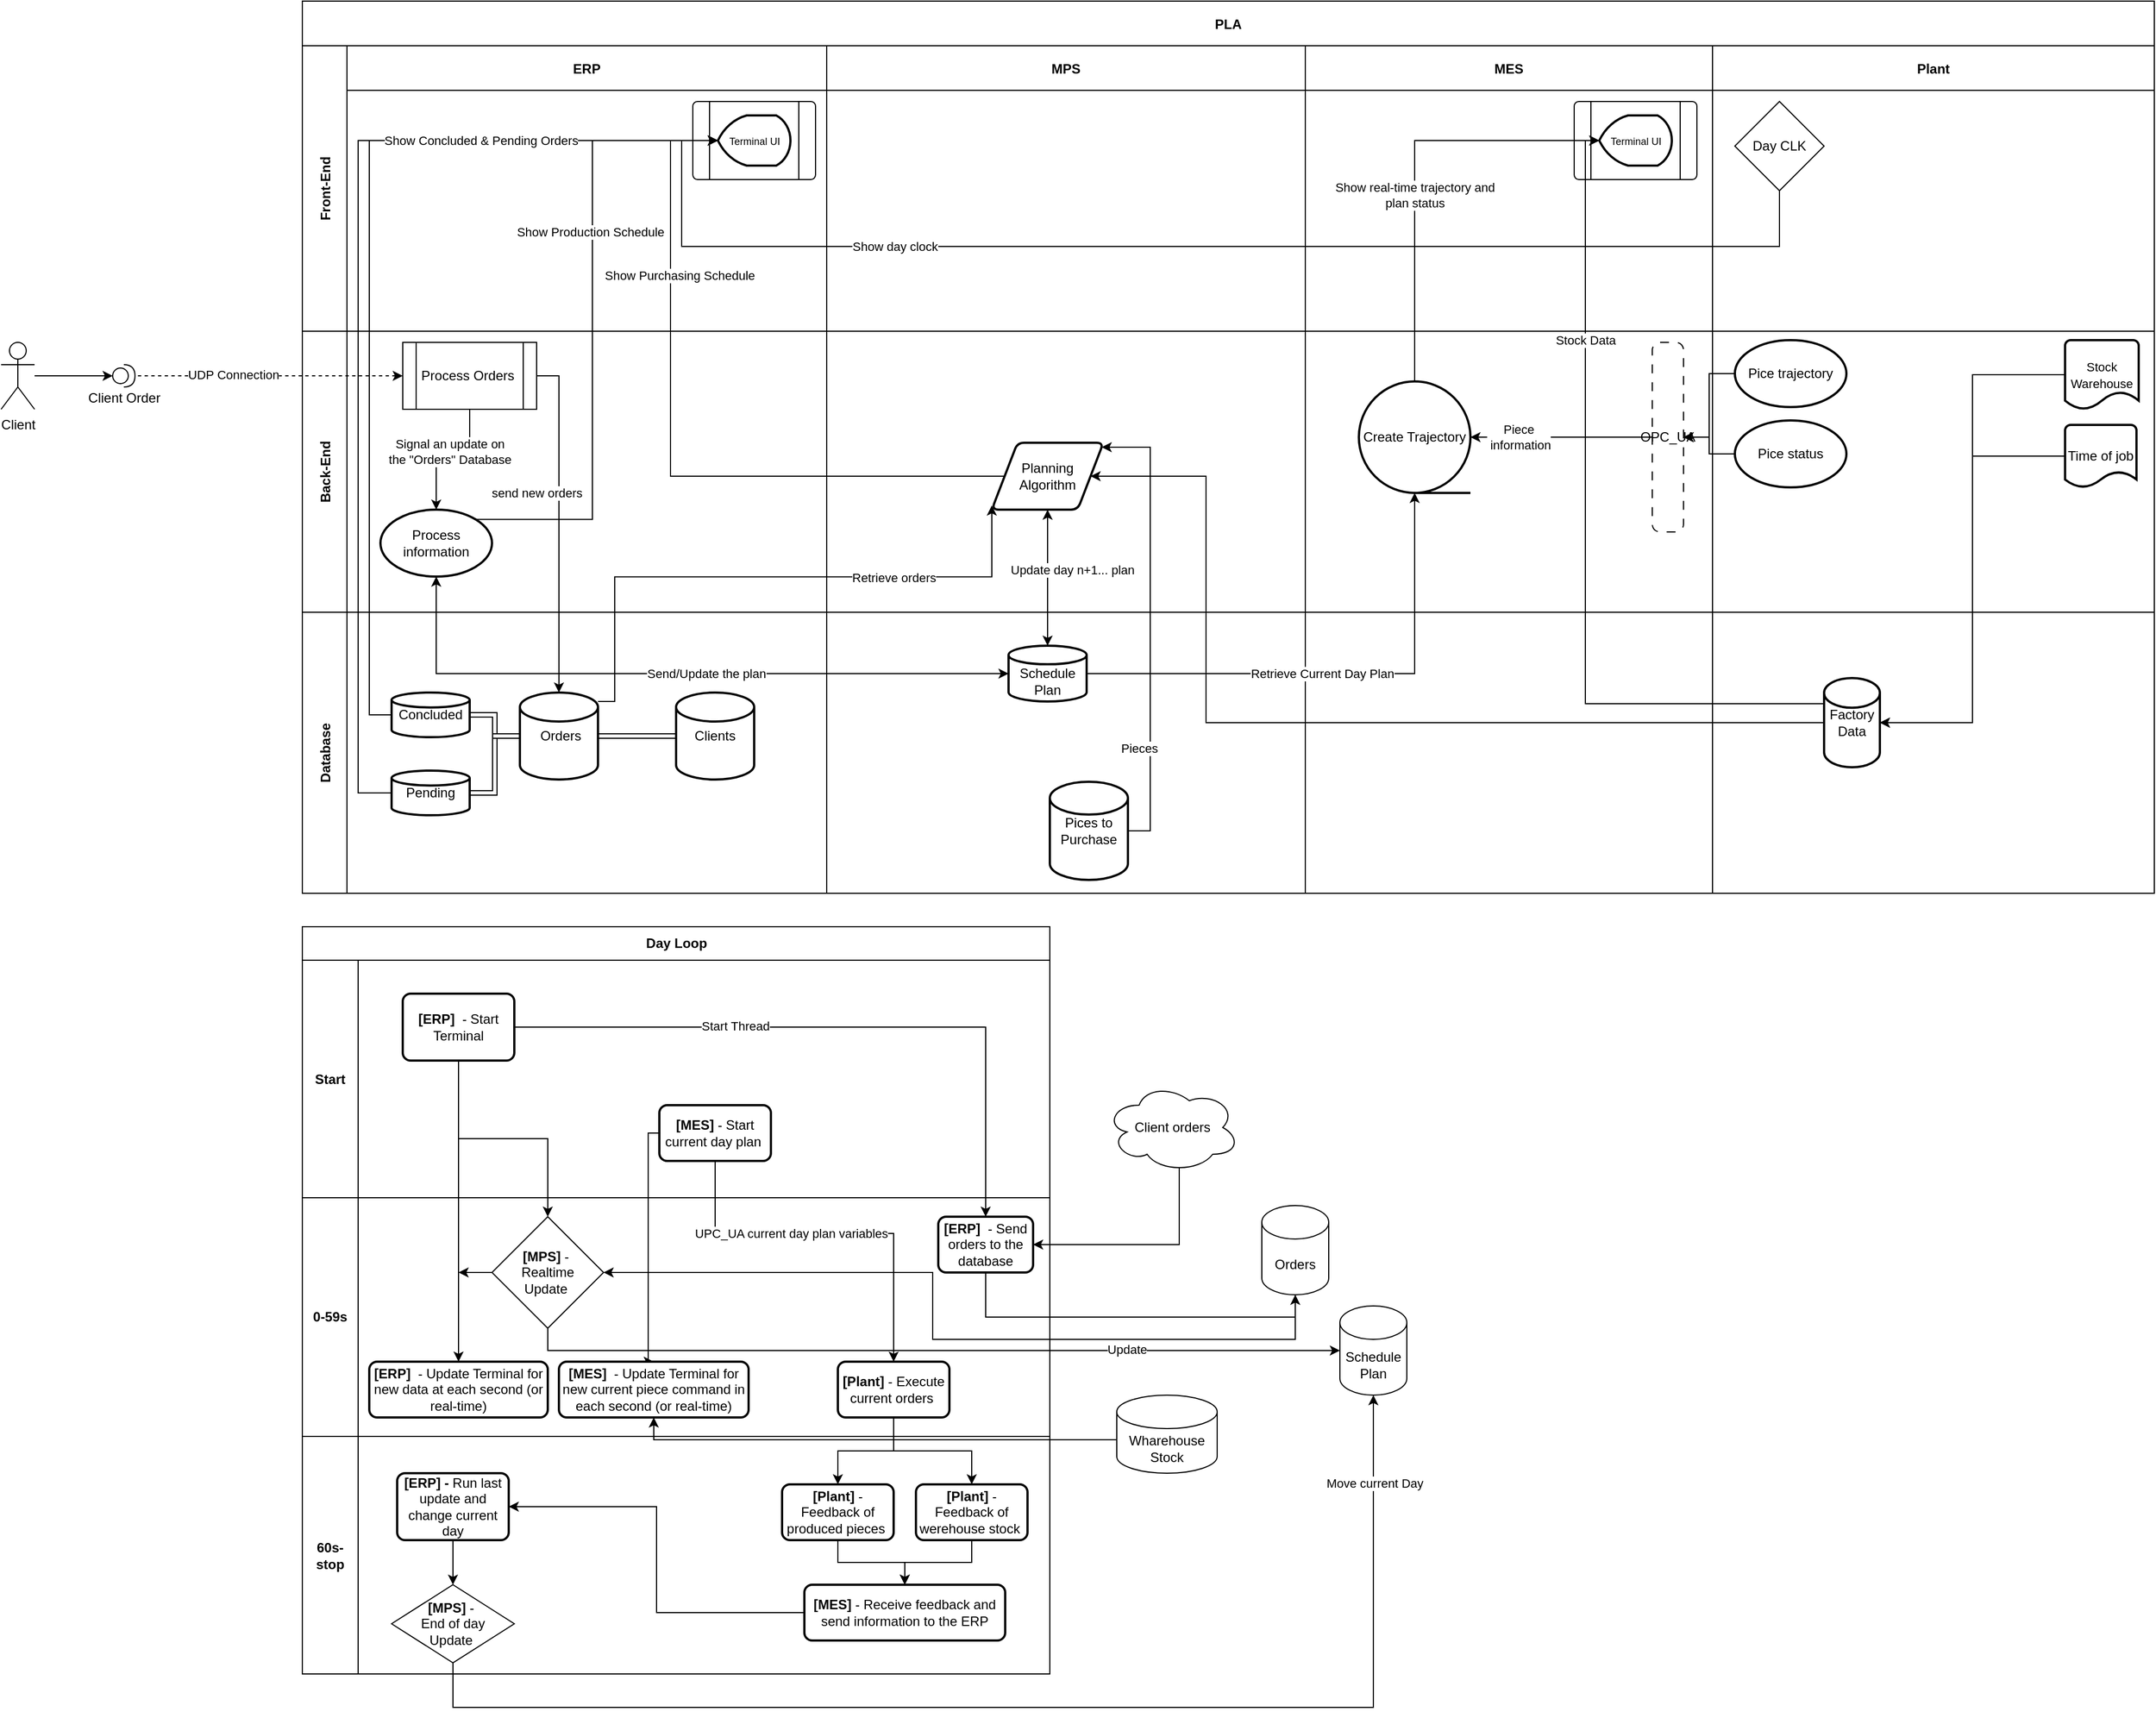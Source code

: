 <mxfile version="21.1.1" type="github" pages="9">
  <diagram id="kgpKYQtTHZ0yAKxKKP6v" name="Flow-chart">
    <mxGraphModel dx="2010" dy="720" grid="1" gridSize="10" guides="1" tooltips="1" connect="1" arrows="1" fold="1" page="1" pageScale="1" pageWidth="850" pageHeight="1100" math="0" shadow="0">
      <root>
        <mxCell id="0" />
        <mxCell id="1" parent="0" />
        <mxCell id="3nuBFxr9cyL0pnOWT2aG-1" value="PLA" style="shape=table;childLayout=tableLayout;startSize=40;collapsible=0;recursiveResize=0;expand=0;fillColor=none;fontStyle=1;editable=0;movable=1;resizable=1;rotatable=1;deletable=1;locked=0;connectable=1;" parent="1" vertex="1">
          <mxGeometry x="20" y="40" width="1660" height="800" as="geometry" />
        </mxCell>
        <mxCell id="3nuBFxr9cyL0pnOWT2aG-3" value="Front-End" style="shape=tableRow;horizontal=0;swimlaneHead=0;swimlaneBody=0;top=0;left=0;bottom=0;right=0;fillColor=none;points=[[0,0.5],[1,0.5]];portConstraint=eastwest;startSize=40;collapsible=0;recursiveResize=0;expand=0;fontStyle=1;" parent="3nuBFxr9cyL0pnOWT2aG-1" vertex="1">
          <mxGeometry y="40" width="1660" height="256" as="geometry" />
        </mxCell>
        <mxCell id="KajZSsTYk88KhPLmzA6E-5" value="ERP" style="swimlane;swimlaneHead=0;swimlaneBody=0;connectable=0;fillColor=none;startSize=40;collapsible=0;recursiveResize=0;expand=0;fontStyle=1;" parent="3nuBFxr9cyL0pnOWT2aG-3" vertex="1">
          <mxGeometry x="40" width="430" height="256" as="geometry">
            <mxRectangle width="430" height="256" as="alternateBounds" />
          </mxGeometry>
        </mxCell>
        <mxCell id="KajZSsTYk88KhPLmzA6E-31" value="" style="group" parent="KajZSsTYk88KhPLmzA6E-5" vertex="1" connectable="0">
          <mxGeometry x="310" y="50" width="110" height="70" as="geometry" />
        </mxCell>
        <mxCell id="KajZSsTYk88KhPLmzA6E-21" value="" style="verticalLabelPosition=bottom;verticalAlign=top;html=1;shape=process;whiteSpace=wrap;rounded=1;size=0.14;arcSize=6;" parent="KajZSsTYk88KhPLmzA6E-31" vertex="1">
          <mxGeometry width="110" height="70" as="geometry" />
        </mxCell>
        <mxCell id="KajZSsTYk88KhPLmzA6E-13" value="&lt;font style=&quot;font-size: 9px;&quot;&gt;Terminal UI&lt;/font&gt;" style="strokeWidth=2;html=1;shape=mxgraph.flowchart.display;whiteSpace=wrap;" parent="KajZSsTYk88KhPLmzA6E-31" vertex="1">
          <mxGeometry x="22.5" y="12.5" width="65" height="45" as="geometry" />
        </mxCell>
        <mxCell id="KajZSsTYk88KhPLmzA6E-51" value="MPS" style="swimlane;swimlaneHead=0;swimlaneBody=0;connectable=0;fillColor=none;startSize=40;collapsible=0;recursiveResize=0;expand=0;fontStyle=1;" parent="3nuBFxr9cyL0pnOWT2aG-3" vertex="1">
          <mxGeometry x="470" width="429" height="256" as="geometry">
            <mxRectangle width="429" height="256" as="alternateBounds" />
          </mxGeometry>
        </mxCell>
        <mxCell id="3nuBFxr9cyL0pnOWT2aG-4" value="MES" style="swimlane;swimlaneHead=0;swimlaneBody=0;connectable=0;fillColor=none;startSize=40;collapsible=0;recursiveResize=0;expand=0;fontStyle=1;" parent="3nuBFxr9cyL0pnOWT2aG-3" vertex="1">
          <mxGeometry x="899" width="365" height="256" as="geometry">
            <mxRectangle width="365" height="256" as="alternateBounds" />
          </mxGeometry>
        </mxCell>
        <mxCell id="KajZSsTYk88KhPLmzA6E-32" value="" style="group" parent="3nuBFxr9cyL0pnOWT2aG-4" vertex="1" connectable="0">
          <mxGeometry x="241" y="50" width="110" height="70" as="geometry" />
        </mxCell>
        <mxCell id="KajZSsTYk88KhPLmzA6E-40" value="" style="group" parent="KajZSsTYk88KhPLmzA6E-32" vertex="1" connectable="0">
          <mxGeometry width="110" height="70" as="geometry" />
        </mxCell>
        <mxCell id="KajZSsTYk88KhPLmzA6E-33" value="" style="verticalLabelPosition=bottom;verticalAlign=top;html=1;shape=process;whiteSpace=wrap;rounded=1;size=0.14;arcSize=6;" parent="KajZSsTYk88KhPLmzA6E-40" vertex="1">
          <mxGeometry width="110" height="70" as="geometry" />
        </mxCell>
        <mxCell id="KajZSsTYk88KhPLmzA6E-34" value="&lt;font style=&quot;font-size: 9px;&quot;&gt;Terminal UI&lt;/font&gt;" style="strokeWidth=2;html=1;shape=mxgraph.flowchart.display;whiteSpace=wrap;" parent="KajZSsTYk88KhPLmzA6E-40" vertex="1">
          <mxGeometry x="22.5" y="12.5" width="65" height="45" as="geometry" />
        </mxCell>
        <mxCell id="3nuBFxr9cyL0pnOWT2aG-8" value="Plant" style="swimlane;swimlaneHead=0;swimlaneBody=0;connectable=0;fillColor=none;startSize=40;collapsible=0;recursiveResize=0;expand=0;fontStyle=1;" parent="3nuBFxr9cyL0pnOWT2aG-3" vertex="1">
          <mxGeometry x="1264" width="396" height="256" as="geometry">
            <mxRectangle width="396" height="256" as="alternateBounds" />
          </mxGeometry>
        </mxCell>
        <mxCell id="4ieldCy7oNxamIffwvE--12" value="Day CLK" style="rhombus;whiteSpace=wrap;html=1;" vertex="1" parent="3nuBFxr9cyL0pnOWT2aG-8">
          <mxGeometry x="20" y="50" width="80" height="80" as="geometry" />
        </mxCell>
        <mxCell id="4ieldCy7oNxamIffwvE--13" style="edgeStyle=orthogonalEdgeStyle;rounded=0;orthogonalLoop=1;jettySize=auto;html=1;entryX=0;entryY=0.5;entryDx=0;entryDy=0;entryPerimeter=0;exitX=0.5;exitY=1;exitDx=0;exitDy=0;" edge="1" parent="3nuBFxr9cyL0pnOWT2aG-3" source="4ieldCy7oNxamIffwvE--12" target="KajZSsTYk88KhPLmzA6E-13">
          <mxGeometry relative="1" as="geometry">
            <mxPoint x="740" y="220" as="targetPoint" />
            <Array as="points">
              <mxPoint x="1324" y="180" />
              <mxPoint x="340" y="180" />
              <mxPoint x="340" y="85" />
            </Array>
          </mxGeometry>
        </mxCell>
        <mxCell id="4ieldCy7oNxamIffwvE--14" value="Show day clock" style="edgeLabel;html=1;align=center;verticalAlign=middle;resizable=0;points=[];" vertex="1" connectable="0" parent="4ieldCy7oNxamIffwvE--13">
          <mxGeometry x="0.452" relative="1" as="geometry">
            <mxPoint as="offset" />
          </mxGeometry>
        </mxCell>
        <mxCell id="3nuBFxr9cyL0pnOWT2aG-15" value="Back-End" style="shape=tableRow;horizontal=0;swimlaneHead=0;swimlaneBody=0;top=0;left=0;bottom=0;right=0;fillColor=none;points=[[0,0.5],[1,0.5]];portConstraint=eastwest;startSize=40;collapsible=0;recursiveResize=0;expand=0;fontStyle=1;" parent="3nuBFxr9cyL0pnOWT2aG-1" vertex="1">
          <mxGeometry y="296" width="1660" height="252" as="geometry" />
        </mxCell>
        <mxCell id="KajZSsTYk88KhPLmzA6E-6" style="swimlane;swimlaneHead=0;swimlaneBody=0;connectable=0;fillColor=none;startSize=0;collapsible=0;recursiveResize=0;expand=0;fontStyle=1;" parent="3nuBFxr9cyL0pnOWT2aG-15" vertex="1">
          <mxGeometry x="40" width="430" height="252" as="geometry">
            <mxRectangle width="430" height="252" as="alternateBounds" />
          </mxGeometry>
        </mxCell>
        <mxCell id="KajZSsTYk88KhPLmzA6E-28" style="edgeStyle=orthogonalEdgeStyle;rounded=0;orthogonalLoop=1;jettySize=auto;html=1;" parent="KajZSsTYk88KhPLmzA6E-6" source="KajZSsTYk88KhPLmzA6E-9" target="KajZSsTYk88KhPLmzA6E-27" edge="1">
          <mxGeometry relative="1" as="geometry" />
        </mxCell>
        <mxCell id="MU37iUgvHi2hBR32YlbL-4" value="Signal an update on &lt;br&gt;the &quot;Orders&quot; Database" style="edgeLabel;html=1;align=center;verticalAlign=middle;resizable=0;points=[];" parent="KajZSsTYk88KhPLmzA6E-28" vertex="1" connectable="0">
          <mxGeometry x="-0.257" y="2" relative="1" as="geometry">
            <mxPoint x="-20" y="-7" as="offset" />
          </mxGeometry>
        </mxCell>
        <mxCell id="KajZSsTYk88KhPLmzA6E-9" value="Process Orders&amp;nbsp;" style="shape=process;whiteSpace=wrap;html=1;backgroundOutline=1;" parent="KajZSsTYk88KhPLmzA6E-6" vertex="1">
          <mxGeometry x="50" y="10" width="120" height="60" as="geometry" />
        </mxCell>
        <mxCell id="KajZSsTYk88KhPLmzA6E-27" value="Process information" style="strokeWidth=2;html=1;shape=mxgraph.flowchart.start_1;whiteSpace=wrap;" parent="KajZSsTYk88KhPLmzA6E-6" vertex="1">
          <mxGeometry x="30" y="160" width="100" height="60" as="geometry" />
        </mxCell>
        <mxCell id="KajZSsTYk88KhPLmzA6E-52" style="swimlane;swimlaneHead=0;swimlaneBody=0;connectable=0;fillColor=none;startSize=0;collapsible=0;recursiveResize=0;expand=0;fontStyle=1;" parent="3nuBFxr9cyL0pnOWT2aG-15" vertex="1">
          <mxGeometry x="470" width="429" height="252" as="geometry">
            <mxRectangle width="429" height="252" as="alternateBounds" />
          </mxGeometry>
        </mxCell>
        <mxCell id="KajZSsTYk88KhPLmzA6E-19" value="Planning Algorithm" style="shape=parallelogram;html=1;strokeWidth=2;perimeter=parallelogramPerimeter;whiteSpace=wrap;rounded=1;arcSize=12;size=0.23;" parent="KajZSsTYk88KhPLmzA6E-52" vertex="1">
          <mxGeometry x="148" y="100" width="100" height="60" as="geometry" />
        </mxCell>
        <mxCell id="MU37iUgvHi2hBR32YlbL-10" style="edgeStyle=orthogonalEdgeStyle;rounded=0;orthogonalLoop=1;jettySize=auto;html=1;exitX=0;exitY=1;exitDx=0;exitDy=0;startArrow=classic;startFill=1;endArrow=none;endFill=0;entryX=1;entryY=0.15;entryDx=0;entryDy=0;entryPerimeter=0;" parent="KajZSsTYk88KhPLmzA6E-52" edge="1">
          <mxGeometry relative="1" as="geometry">
            <Array as="points">
              <mxPoint x="148" y="220.3" />
              <mxPoint x="-190" y="220.3" />
              <mxPoint x="-190" y="332.3" />
            </Array>
            <mxPoint x="148" y="156.3" as="sourcePoint" />
            <mxPoint x="-205" y="332" as="targetPoint" />
          </mxGeometry>
        </mxCell>
        <mxCell id="MU37iUgvHi2hBR32YlbL-11" value="Retrieve orders" style="edgeLabel;html=1;align=center;verticalAlign=middle;resizable=0;points=[];" parent="MU37iUgvHi2hBR32YlbL-10" vertex="1" connectable="0">
          <mxGeometry x="-0.323" y="1" relative="1" as="geometry">
            <mxPoint x="27" y="-1" as="offset" />
          </mxGeometry>
        </mxCell>
        <mxCell id="3nuBFxr9cyL0pnOWT2aG-16" value="" style="swimlane;swimlaneHead=0;swimlaneBody=0;connectable=0;fillColor=none;startSize=0;collapsible=0;recursiveResize=0;expand=0;fontStyle=1;" parent="3nuBFxr9cyL0pnOWT2aG-15" vertex="1">
          <mxGeometry x="899" width="365" height="252" as="geometry">
            <mxRectangle width="365" height="252" as="alternateBounds" />
          </mxGeometry>
        </mxCell>
        <mxCell id="KajZSsTYk88KhPLmzA6E-46" style="edgeStyle=orthogonalEdgeStyle;rounded=0;orthogonalLoop=1;jettySize=auto;html=1;entryX=1;entryY=0.5;entryDx=0;entryDy=0;entryPerimeter=0;" parent="3nuBFxr9cyL0pnOWT2aG-16" source="KajZSsTYk88KhPLmzA6E-35" target="KajZSsTYk88KhPLmzA6E-45" edge="1">
          <mxGeometry relative="1" as="geometry" />
        </mxCell>
        <mxCell id="Br2GBXhkB9kAN_1juU1B-12" value="Piece&lt;br&gt;&amp;nbsp;information" style="edgeLabel;html=1;align=center;verticalAlign=middle;resizable=0;points=[];" parent="KajZSsTYk88KhPLmzA6E-46" vertex="1" connectable="0">
          <mxGeometry x="0.734" y="-1" relative="1" as="geometry">
            <mxPoint x="21" y="1" as="offset" />
          </mxGeometry>
        </mxCell>
        <mxCell id="KajZSsTYk88KhPLmzA6E-35" value="OPC_UA" style="rounded=1;whiteSpace=wrap;html=1;absoluteArcSize=1;arcSize=14;strokeWidth=1;dashed=1;dashPattern=8 8;rotation=0;" parent="3nuBFxr9cyL0pnOWT2aG-16" vertex="1">
          <mxGeometry x="311" y="10" width="28" height="170" as="geometry" />
        </mxCell>
        <mxCell id="KajZSsTYk88KhPLmzA6E-45" value="Create Trajectory" style="strokeWidth=2;html=1;shape=mxgraph.flowchart.sequential_data;whiteSpace=wrap;" parent="3nuBFxr9cyL0pnOWT2aG-16" vertex="1">
          <mxGeometry x="48" y="45" width="100" height="100" as="geometry" />
        </mxCell>
        <mxCell id="3nuBFxr9cyL0pnOWT2aG-18" value="" style="swimlane;swimlaneHead=0;swimlaneBody=0;connectable=0;fillColor=none;startSize=0;collapsible=0;recursiveResize=0;expand=0;fontStyle=1;" parent="3nuBFxr9cyL0pnOWT2aG-15" vertex="1">
          <mxGeometry x="1264" width="396" height="252" as="geometry">
            <mxRectangle width="396" height="252" as="alternateBounds" />
          </mxGeometry>
        </mxCell>
        <mxCell id="KajZSsTYk88KhPLmzA6E-42" value="Pice trajectory" style="strokeWidth=2;html=1;shape=mxgraph.flowchart.start_1;whiteSpace=wrap;" parent="3nuBFxr9cyL0pnOWT2aG-18" vertex="1">
          <mxGeometry x="20" y="8" width="100" height="60" as="geometry" />
        </mxCell>
        <mxCell id="KajZSsTYk88KhPLmzA6E-44" value="Pice status" style="strokeWidth=2;html=1;shape=mxgraph.flowchart.start_1;whiteSpace=wrap;" parent="3nuBFxr9cyL0pnOWT2aG-18" vertex="1">
          <mxGeometry x="20" y="80" width="100" height="60" as="geometry" />
        </mxCell>
        <mxCell id="KajZSsTYk88KhPLmzA6E-22" value="&lt;font style=&quot;font-size: 11px;&quot;&gt;Stock Warehouse&lt;/font&gt;" style="strokeWidth=2;html=1;shape=mxgraph.flowchart.document2;whiteSpace=wrap;size=0.25;" parent="3nuBFxr9cyL0pnOWT2aG-18" vertex="1">
          <mxGeometry x="316" y="8" width="66" height="62" as="geometry" />
        </mxCell>
        <mxCell id="KajZSsTYk88KhPLmzA6E-18" value="Time of job" style="strokeWidth=2;html=1;shape=mxgraph.flowchart.document2;whiteSpace=wrap;size=0.25;" parent="3nuBFxr9cyL0pnOWT2aG-18" vertex="1">
          <mxGeometry x="316" y="84" width="64" height="56" as="geometry" />
        </mxCell>
        <mxCell id="Br2GBXhkB9kAN_1juU1B-7" style="edgeStyle=orthogonalEdgeStyle;rounded=0;orthogonalLoop=1;jettySize=auto;html=1;" parent="3nuBFxr9cyL0pnOWT2aG-15" source="KajZSsTYk88KhPLmzA6E-44" target="KajZSsTYk88KhPLmzA6E-35" edge="1">
          <mxGeometry relative="1" as="geometry" />
        </mxCell>
        <mxCell id="KajZSsTYk88KhPLmzA6E-43" style="edgeStyle=orthogonalEdgeStyle;rounded=0;orthogonalLoop=1;jettySize=auto;html=1;" parent="3nuBFxr9cyL0pnOWT2aG-15" source="KajZSsTYk88KhPLmzA6E-42" target="KajZSsTYk88KhPLmzA6E-35" edge="1">
          <mxGeometry relative="1" as="geometry">
            <mxPoint x="1254" y="38" as="targetPoint" />
          </mxGeometry>
        </mxCell>
        <mxCell id="KajZSsTYk88KhPLmzA6E-36" value="Database" style="shape=tableRow;horizontal=0;swimlaneHead=0;swimlaneBody=0;top=0;left=0;bottom=0;right=0;fillColor=none;points=[[0,0.5],[1,0.5]];portConstraint=eastwest;startSize=40;collapsible=0;recursiveResize=0;expand=0;fontStyle=1;" parent="3nuBFxr9cyL0pnOWT2aG-1" vertex="1">
          <mxGeometry y="548" width="1660" height="252" as="geometry" />
        </mxCell>
        <mxCell id="KajZSsTYk88KhPLmzA6E-37" style="swimlane;swimlaneHead=0;swimlaneBody=0;connectable=0;fillColor=none;startSize=0;collapsible=0;recursiveResize=0;expand=0;fontStyle=1;" parent="KajZSsTYk88KhPLmzA6E-36" vertex="1">
          <mxGeometry x="40" width="430" height="252" as="geometry">
            <mxRectangle width="430" height="252" as="alternateBounds" />
          </mxGeometry>
        </mxCell>
        <mxCell id="MU37iUgvHi2hBR32YlbL-7" value="" style="edgeStyle=orthogonalEdgeStyle;rounded=0;orthogonalLoop=1;jettySize=auto;html=1;endArrow=none;endFill=0;shape=link;" parent="KajZSsTYk88KhPLmzA6E-37" source="MU37iUgvHi2hBR32YlbL-5" target="MU37iUgvHi2hBR32YlbL-6" edge="1">
          <mxGeometry relative="1" as="geometry" />
        </mxCell>
        <mxCell id="4ieldCy7oNxamIffwvE--8" style="edgeStyle=orthogonalEdgeStyle;rounded=0;orthogonalLoop=1;jettySize=auto;html=1;shape=link;" edge="1" parent="KajZSsTYk88KhPLmzA6E-37" source="MU37iUgvHi2hBR32YlbL-5" target="4ieldCy7oNxamIffwvE--6">
          <mxGeometry relative="1" as="geometry" />
        </mxCell>
        <mxCell id="4ieldCy7oNxamIffwvE--9" style="edgeStyle=orthogonalEdgeStyle;rounded=0;orthogonalLoop=1;jettySize=auto;html=1;entryX=1;entryY=0.5;entryDx=0;entryDy=0;entryPerimeter=0;shape=link;" edge="1" parent="KajZSsTYk88KhPLmzA6E-37" source="MU37iUgvHi2hBR32YlbL-5" target="4ieldCy7oNxamIffwvE--7">
          <mxGeometry relative="1" as="geometry" />
        </mxCell>
        <mxCell id="MU37iUgvHi2hBR32YlbL-5" value="&amp;nbsp;Orders" style="strokeWidth=2;html=1;shape=mxgraph.flowchart.database;whiteSpace=wrap;" parent="KajZSsTYk88KhPLmzA6E-37" vertex="1">
          <mxGeometry x="155" y="72" width="70" height="78" as="geometry" />
        </mxCell>
        <mxCell id="MU37iUgvHi2hBR32YlbL-6" value="Clients" style="strokeWidth=2;html=1;shape=mxgraph.flowchart.database;whiteSpace=wrap;" parent="KajZSsTYk88KhPLmzA6E-37" vertex="1">
          <mxGeometry x="295" y="72" width="70" height="78" as="geometry" />
        </mxCell>
        <mxCell id="4ieldCy7oNxamIffwvE--6" value="Concluded" style="strokeWidth=2;html=1;shape=mxgraph.flowchart.database;whiteSpace=wrap;" vertex="1" parent="KajZSsTYk88KhPLmzA6E-37">
          <mxGeometry x="40" y="72" width="70" height="40" as="geometry" />
        </mxCell>
        <mxCell id="4ieldCy7oNxamIffwvE--7" value="Pending" style="strokeWidth=2;html=1;shape=mxgraph.flowchart.database;whiteSpace=wrap;" vertex="1" parent="KajZSsTYk88KhPLmzA6E-37">
          <mxGeometry x="40" y="142" width="70" height="40" as="geometry" />
        </mxCell>
        <mxCell id="KajZSsTYk88KhPLmzA6E-53" style="swimlane;swimlaneHead=0;swimlaneBody=0;connectable=0;fillColor=none;startSize=0;collapsible=0;recursiveResize=0;expand=0;fontStyle=1;" parent="KajZSsTYk88KhPLmzA6E-36" vertex="1">
          <mxGeometry x="470" width="429" height="252" as="geometry">
            <mxRectangle width="429" height="252" as="alternateBounds" />
          </mxGeometry>
        </mxCell>
        <mxCell id="KajZSsTYk88KhPLmzA6E-16" value="&lt;br&gt;Schedule Plan" style="strokeWidth=2;html=1;shape=mxgraph.flowchart.database;whiteSpace=wrap;" parent="KajZSsTYk88KhPLmzA6E-53" vertex="1">
          <mxGeometry x="163" y="30" width="70" height="50" as="geometry" />
        </mxCell>
        <mxCell id="4ieldCy7oNxamIffwvE--1" value="Pices to Purchase" style="strokeWidth=2;html=1;shape=mxgraph.flowchart.database;whiteSpace=wrap;" vertex="1" parent="KajZSsTYk88KhPLmzA6E-53">
          <mxGeometry x="200" y="152" width="70" height="88" as="geometry" />
        </mxCell>
        <mxCell id="KajZSsTYk88KhPLmzA6E-38" style="swimlane;swimlaneHead=0;swimlaneBody=0;connectable=0;fillColor=none;startSize=0;collapsible=0;recursiveResize=0;expand=0;fontStyle=1;" parent="KajZSsTYk88KhPLmzA6E-36" vertex="1">
          <mxGeometry x="899" width="365" height="252" as="geometry">
            <mxRectangle width="365" height="252" as="alternateBounds" />
          </mxGeometry>
        </mxCell>
        <mxCell id="KajZSsTYk88KhPLmzA6E-39" style="swimlane;swimlaneHead=0;swimlaneBody=0;connectable=0;fillColor=none;startSize=0;collapsible=0;recursiveResize=0;expand=0;fontStyle=1;" parent="KajZSsTYk88KhPLmzA6E-36" vertex="1">
          <mxGeometry x="1264" width="396" height="252" as="geometry">
            <mxRectangle width="396" height="252" as="alternateBounds" />
          </mxGeometry>
        </mxCell>
        <mxCell id="KajZSsTYk88KhPLmzA6E-23" value="Factory&lt;br&gt;Data" style="strokeWidth=2;html=1;shape=mxgraph.flowchart.database;whiteSpace=wrap;" parent="KajZSsTYk88KhPLmzA6E-39" vertex="1">
          <mxGeometry x="100" y="59" width="50" height="80" as="geometry" />
        </mxCell>
        <mxCell id="KajZSsTYk88KhPLmzA6E-29" style="edgeStyle=orthogonalEdgeStyle;rounded=0;orthogonalLoop=1;jettySize=auto;html=1;entryX=1;entryY=0.5;entryDx=0;entryDy=0;" parent="3nuBFxr9cyL0pnOWT2aG-1" source="KajZSsTYk88KhPLmzA6E-23" target="KajZSsTYk88KhPLmzA6E-19" edge="1">
          <mxGeometry relative="1" as="geometry">
            <Array as="points">
              <mxPoint x="810" y="647" />
              <mxPoint x="810" y="426" />
            </Array>
          </mxGeometry>
        </mxCell>
        <mxCell id="KajZSsTYk88KhPLmzA6E-20" style="edgeStyle=orthogonalEdgeStyle;rounded=0;orthogonalLoop=1;jettySize=auto;html=1;startArrow=classic;startFill=1;" parent="3nuBFxr9cyL0pnOWT2aG-1" source="KajZSsTYk88KhPLmzA6E-16" target="KajZSsTYk88KhPLmzA6E-27" edge="1">
          <mxGeometry relative="1" as="geometry" />
        </mxCell>
        <mxCell id="dcM9h4b5assa5pnJStV_-1" value="Send/Update the plan" style="edgeLabel;html=1;align=center;verticalAlign=middle;resizable=0;points=[];" parent="KajZSsTYk88KhPLmzA6E-20" vertex="1" connectable="0">
          <mxGeometry x="-0.097" relative="1" as="geometry">
            <mxPoint as="offset" />
          </mxGeometry>
        </mxCell>
        <mxCell id="KajZSsTYk88KhPLmzA6E-49" style="edgeStyle=orthogonalEdgeStyle;rounded=0;orthogonalLoop=1;jettySize=auto;html=1;" parent="3nuBFxr9cyL0pnOWT2aG-1" source="KajZSsTYk88KhPLmzA6E-16" target="KajZSsTYk88KhPLmzA6E-45" edge="1">
          <mxGeometry relative="1" as="geometry" />
        </mxCell>
        <mxCell id="KajZSsTYk88KhPLmzA6E-50" value="Retrieve Current Day Plan" style="edgeLabel;html=1;align=center;verticalAlign=middle;resizable=0;points=[];" parent="KajZSsTYk88KhPLmzA6E-49" vertex="1" connectable="0">
          <mxGeometry x="-0.202" y="-2" relative="1" as="geometry">
            <mxPoint x="29" y="-2" as="offset" />
          </mxGeometry>
        </mxCell>
        <mxCell id="KajZSsTYk88KhPLmzA6E-24" style="edgeStyle=orthogonalEdgeStyle;rounded=0;orthogonalLoop=1;jettySize=auto;html=1;entryX=1;entryY=0.5;entryDx=0;entryDy=0;entryPerimeter=0;" parent="3nuBFxr9cyL0pnOWT2aG-1" source="KajZSsTYk88KhPLmzA6E-22" target="KajZSsTYk88KhPLmzA6E-23" edge="1">
          <mxGeometry relative="1" as="geometry" />
        </mxCell>
        <mxCell id="KajZSsTYk88KhPLmzA6E-25" style="edgeStyle=orthogonalEdgeStyle;rounded=0;orthogonalLoop=1;jettySize=auto;html=1;entryX=1;entryY=0.5;entryDx=0;entryDy=0;entryPerimeter=0;" parent="3nuBFxr9cyL0pnOWT2aG-1" source="KajZSsTYk88KhPLmzA6E-18" target="KajZSsTYk88KhPLmzA6E-23" edge="1">
          <mxGeometry relative="1" as="geometry" />
        </mxCell>
        <mxCell id="Br2GBXhkB9kAN_1juU1B-1" style="edgeStyle=orthogonalEdgeStyle;rounded=0;orthogonalLoop=1;jettySize=auto;html=1;exitX=0.855;exitY=0.145;exitDx=0;exitDy=0;exitPerimeter=0;entryX=0;entryY=0.5;entryDx=0;entryDy=0;entryPerimeter=0;" parent="3nuBFxr9cyL0pnOWT2aG-1" source="KajZSsTYk88KhPLmzA6E-27" target="KajZSsTYk88KhPLmzA6E-13" edge="1">
          <mxGeometry relative="1" as="geometry">
            <Array as="points">
              <mxPoint x="260" y="465" />
              <mxPoint x="260" y="125" />
            </Array>
          </mxGeometry>
        </mxCell>
        <mxCell id="Br2GBXhkB9kAN_1juU1B-4" value="Show Production Schedule" style="edgeLabel;html=1;align=center;verticalAlign=middle;resizable=0;points=[];" parent="Br2GBXhkB9kAN_1juU1B-1" vertex="1" connectable="0">
          <mxGeometry x="0.3" y="2" relative="1" as="geometry">
            <mxPoint as="offset" />
          </mxGeometry>
        </mxCell>
        <mxCell id="Br2GBXhkB9kAN_1juU1B-5" style="edgeStyle=orthogonalEdgeStyle;rounded=0;orthogonalLoop=1;jettySize=auto;html=1;entryX=0;entryY=0.5;entryDx=0;entryDy=0;entryPerimeter=0;" parent="3nuBFxr9cyL0pnOWT2aG-1" source="KajZSsTYk88KhPLmzA6E-45" target="KajZSsTYk88KhPLmzA6E-34" edge="1">
          <mxGeometry relative="1" as="geometry">
            <Array as="points">
              <mxPoint x="997" y="125" />
            </Array>
          </mxGeometry>
        </mxCell>
        <mxCell id="Br2GBXhkB9kAN_1juU1B-6" value="Show real-time trajectory and &lt;br&gt;plan status" style="edgeLabel;html=1;align=center;verticalAlign=middle;resizable=0;points=[];" parent="Br2GBXhkB9kAN_1juU1B-5" vertex="1" connectable="0">
          <mxGeometry x="-0.141" y="-2" relative="1" as="geometry">
            <mxPoint x="-2" y="-3" as="offset" />
          </mxGeometry>
        </mxCell>
        <mxCell id="MU37iUgvHi2hBR32YlbL-1" style="edgeStyle=orthogonalEdgeStyle;rounded=0;orthogonalLoop=1;jettySize=auto;html=1;entryX=0.5;entryY=0;entryDx=0;entryDy=0;entryPerimeter=0;startArrow=classic;startFill=1;" parent="3nuBFxr9cyL0pnOWT2aG-1" source="KajZSsTYk88KhPLmzA6E-19" target="KajZSsTYk88KhPLmzA6E-16" edge="1">
          <mxGeometry relative="1" as="geometry" />
        </mxCell>
        <mxCell id="MU37iUgvHi2hBR32YlbL-12" value="Update day n+1... plan" style="edgeLabel;html=1;align=center;verticalAlign=middle;resizable=0;points=[];" parent="MU37iUgvHi2hBR32YlbL-1" vertex="1" connectable="0">
          <mxGeometry x="-0.117" y="2" relative="1" as="geometry">
            <mxPoint x="20" as="offset" />
          </mxGeometry>
        </mxCell>
        <mxCell id="MU37iUgvHi2hBR32YlbL-8" style="edgeStyle=orthogonalEdgeStyle;rounded=0;orthogonalLoop=1;jettySize=auto;html=1;" parent="3nuBFxr9cyL0pnOWT2aG-1" source="KajZSsTYk88KhPLmzA6E-9" target="MU37iUgvHi2hBR32YlbL-5" edge="1">
          <mxGeometry relative="1" as="geometry">
            <Array as="points">
              <mxPoint x="230" y="336" />
            </Array>
          </mxGeometry>
        </mxCell>
        <mxCell id="MU37iUgvHi2hBR32YlbL-9" value="send new orders" style="edgeLabel;html=1;align=center;verticalAlign=middle;resizable=0;points=[];" parent="MU37iUgvHi2hBR32YlbL-8" vertex="1" connectable="0">
          <mxGeometry x="-0.336" relative="1" as="geometry">
            <mxPoint x="-20" y="24" as="offset" />
          </mxGeometry>
        </mxCell>
        <mxCell id="4ieldCy7oNxamIffwvE--2" style="edgeStyle=orthogonalEdgeStyle;rounded=0;orthogonalLoop=1;jettySize=auto;html=1;entryX=1;entryY=0.5;entryDx=0;entryDy=0;entryPerimeter=0;startArrow=classic;startFill=1;endArrow=none;endFill=0;" edge="1" parent="3nuBFxr9cyL0pnOWT2aG-1" source="KajZSsTYk88KhPLmzA6E-19" target="4ieldCy7oNxamIffwvE--1">
          <mxGeometry relative="1" as="geometry">
            <Array as="points">
              <mxPoint x="760" y="400" />
            </Array>
          </mxGeometry>
        </mxCell>
        <mxCell id="4ieldCy7oNxamIffwvE--3" value="Pieces" style="edgeLabel;html=1;align=center;verticalAlign=middle;resizable=0;points=[];" vertex="1" connectable="0" parent="4ieldCy7oNxamIffwvE--2">
          <mxGeometry x="0.294" y="2" relative="1" as="geometry">
            <mxPoint x="-12" y="50" as="offset" />
          </mxGeometry>
        </mxCell>
        <mxCell id="4ieldCy7oNxamIffwvE--4" style="edgeStyle=orthogonalEdgeStyle;rounded=0;orthogonalLoop=1;jettySize=auto;html=1;startArrow=classic;startFill=1;endArrow=none;endFill=0;entryX=0;entryY=0.5;entryDx=0;entryDy=0;entryPerimeter=0;" edge="1" parent="3nuBFxr9cyL0pnOWT2aG-1" source="KajZSsTYk88KhPLmzA6E-34" target="KajZSsTYk88KhPLmzA6E-23">
          <mxGeometry relative="1" as="geometry">
            <mxPoint x="1140" y="650" as="targetPoint" />
            <Array as="points">
              <mxPoint x="1150" y="125" />
              <mxPoint x="1150" y="630" />
              <mxPoint x="1364" y="630" />
            </Array>
          </mxGeometry>
        </mxCell>
        <mxCell id="4ieldCy7oNxamIffwvE--5" value="Stock Data" style="edgeLabel;html=1;align=center;verticalAlign=middle;resizable=0;points=[];" vertex="1" connectable="0" parent="4ieldCy7oNxamIffwvE--4">
          <mxGeometry x="-0.489" relative="1" as="geometry">
            <mxPoint as="offset" />
          </mxGeometry>
        </mxCell>
        <mxCell id="4ieldCy7oNxamIffwvE--10" style="edgeStyle=orthogonalEdgeStyle;rounded=0;orthogonalLoop=1;jettySize=auto;html=1;entryX=0;entryY=0.5;entryDx=0;entryDy=0;entryPerimeter=0;" edge="1" parent="3nuBFxr9cyL0pnOWT2aG-1" source="KajZSsTYk88KhPLmzA6E-19" target="KajZSsTYk88KhPLmzA6E-13">
          <mxGeometry relative="1" as="geometry">
            <Array as="points">
              <mxPoint x="330" y="426" />
              <mxPoint x="330" y="125" />
            </Array>
          </mxGeometry>
        </mxCell>
        <mxCell id="4ieldCy7oNxamIffwvE--11" value="Show Purchasing Schedule" style="edgeLabel;html=1;align=center;verticalAlign=middle;resizable=0;points=[];" vertex="1" connectable="0" parent="4ieldCy7oNxamIffwvE--10">
          <mxGeometry x="0.642" y="2" relative="1" as="geometry">
            <mxPoint x="10" y="48" as="offset" />
          </mxGeometry>
        </mxCell>
        <mxCell id="4ieldCy7oNxamIffwvE--15" style="edgeStyle=orthogonalEdgeStyle;rounded=0;orthogonalLoop=1;jettySize=auto;html=1;entryX=0;entryY=0.5;entryDx=0;entryDy=0;entryPerimeter=0;" edge="1" parent="3nuBFxr9cyL0pnOWT2aG-1" source="4ieldCy7oNxamIffwvE--6" target="KajZSsTYk88KhPLmzA6E-13">
          <mxGeometry relative="1" as="geometry">
            <Array as="points">
              <mxPoint x="60" y="640" />
              <mxPoint x="60" y="125" />
            </Array>
          </mxGeometry>
        </mxCell>
        <mxCell id="4ieldCy7oNxamIffwvE--16" style="edgeStyle=orthogonalEdgeStyle;rounded=0;orthogonalLoop=1;jettySize=auto;html=1;entryX=0;entryY=0.5;entryDx=0;entryDy=0;entryPerimeter=0;" edge="1" parent="3nuBFxr9cyL0pnOWT2aG-1" source="4ieldCy7oNxamIffwvE--7" target="KajZSsTYk88KhPLmzA6E-13">
          <mxGeometry relative="1" as="geometry">
            <Array as="points">
              <mxPoint x="50" y="710" />
              <mxPoint x="50" y="125" />
            </Array>
          </mxGeometry>
        </mxCell>
        <mxCell id="4ieldCy7oNxamIffwvE--17" value="Show Concluded &amp;amp; Pending Orders" style="edgeLabel;html=1;align=center;verticalAlign=middle;resizable=0;points=[];" vertex="1" connectable="0" parent="4ieldCy7oNxamIffwvE--16">
          <mxGeometry x="0.489" relative="1" as="geometry">
            <mxPoint x="27" as="offset" />
          </mxGeometry>
        </mxCell>
        <mxCell id="KajZSsTYk88KhPLmzA6E-11" value="Client Order" style="shape=providedRequiredInterface;html=1;verticalLabelPosition=bottom;sketch=0;" parent="1" vertex="1">
          <mxGeometry x="-150" y="366" width="20" height="20" as="geometry" />
        </mxCell>
        <mxCell id="KajZSsTYk88KhPLmzA6E-10" style="edgeStyle=orthogonalEdgeStyle;rounded=0;orthogonalLoop=1;jettySize=auto;html=1;dashed=1;entryX=1;entryY=0.5;entryDx=0;entryDy=0;entryPerimeter=0;startArrow=classic;startFill=1;endArrow=none;endFill=0;" parent="1" source="KajZSsTYk88KhPLmzA6E-9" target="KajZSsTYk88KhPLmzA6E-11" edge="1">
          <mxGeometry relative="1" as="geometry">
            <mxPoint x="-30" y="320.0" as="targetPoint" />
          </mxGeometry>
        </mxCell>
        <mxCell id="KajZSsTYk88KhPLmzA6E-12" value="UDP Connection" style="edgeLabel;html=1;align=center;verticalAlign=middle;resizable=0;points=[];" parent="KajZSsTYk88KhPLmzA6E-10" vertex="1" connectable="0">
          <mxGeometry x="0.272" y="-1" relative="1" as="geometry">
            <mxPoint as="offset" />
          </mxGeometry>
        </mxCell>
        <mxCell id="Br2GBXhkB9kAN_1juU1B-9" style="edgeStyle=orthogonalEdgeStyle;rounded=0;orthogonalLoop=1;jettySize=auto;html=1;entryX=0;entryY=0.5;entryDx=0;entryDy=0;entryPerimeter=0;" parent="1" source="Br2GBXhkB9kAN_1juU1B-8" target="KajZSsTYk88KhPLmzA6E-11" edge="1">
          <mxGeometry relative="1" as="geometry" />
        </mxCell>
        <mxCell id="Br2GBXhkB9kAN_1juU1B-8" value="Client" style="shape=umlActor;verticalLabelPosition=bottom;verticalAlign=top;html=1;outlineConnect=0;" parent="1" vertex="1">
          <mxGeometry x="-250" y="346" width="30" height="60" as="geometry" />
        </mxCell>
        <mxCell id="4ieldCy7oNxamIffwvE--20" value="Day Loop" style="shape=table;startSize=30;container=1;collapsible=1;childLayout=tableLayout;fixedRows=0;rowLines=1;fontStyle=1;align=center;resizeLast=1;html=1;columnLines=1;" vertex="1" parent="1">
          <mxGeometry x="20" y="870" width="670" height="670" as="geometry" />
        </mxCell>
        <mxCell id="4ieldCy7oNxamIffwvE--21" value="" style="shape=tableRow;horizontal=0;startSize=0;swimlaneHead=0;swimlaneBody=0;fillColor=none;collapsible=0;dropTarget=0;points=[[0,0.5],[1,0.5]];portConstraint=eastwest;top=0;left=0;right=0;bottom=1;" vertex="1" parent="4ieldCy7oNxamIffwvE--20">
          <mxGeometry y="30" width="670" height="213" as="geometry" />
        </mxCell>
        <mxCell id="4ieldCy7oNxamIffwvE--22" value="Start" style="shape=partialRectangle;connectable=0;fillColor=none;top=0;left=0;bottom=0;right=0;fontStyle=1;overflow=hidden;whiteSpace=wrap;html=1;" vertex="1" parent="4ieldCy7oNxamIffwvE--21">
          <mxGeometry width="50" height="213" as="geometry">
            <mxRectangle width="50" height="213" as="alternateBounds" />
          </mxGeometry>
        </mxCell>
        <mxCell id="4ieldCy7oNxamIffwvE--23" value="" style="shape=partialRectangle;connectable=0;fillColor=none;top=0;left=0;bottom=0;right=0;align=left;spacingLeft=6;fontStyle=5;overflow=hidden;whiteSpace=wrap;html=1;" vertex="1" parent="4ieldCy7oNxamIffwvE--21">
          <mxGeometry x="50" width="620" height="213" as="geometry">
            <mxRectangle width="620" height="213" as="alternateBounds" />
          </mxGeometry>
        </mxCell>
        <mxCell id="4ieldCy7oNxamIffwvE--24" value="" style="shape=tableRow;horizontal=0;startSize=0;swimlaneHead=0;swimlaneBody=0;fillColor=none;collapsible=0;dropTarget=0;points=[[0,0.5],[1,0.5]];portConstraint=eastwest;top=0;left=0;right=0;bottom=0;" vertex="1" parent="4ieldCy7oNxamIffwvE--20">
          <mxGeometry y="243" width="670" height="214" as="geometry" />
        </mxCell>
        <mxCell id="4ieldCy7oNxamIffwvE--25" value="&lt;b&gt;0-59s&lt;/b&gt;" style="shape=partialRectangle;connectable=0;fillColor=none;top=0;left=0;bottom=0;right=0;editable=1;overflow=hidden;whiteSpace=wrap;html=1;" vertex="1" parent="4ieldCy7oNxamIffwvE--24">
          <mxGeometry width="50" height="214" as="geometry">
            <mxRectangle width="50" height="214" as="alternateBounds" />
          </mxGeometry>
        </mxCell>
        <mxCell id="4ieldCy7oNxamIffwvE--26" value="" style="shape=partialRectangle;connectable=0;fillColor=none;top=0;left=0;bottom=0;right=0;align=left;spacingLeft=6;overflow=hidden;whiteSpace=wrap;html=1;fontStyle=1;strokeWidth=3;perimeterSpacing=0;" vertex="1" parent="4ieldCy7oNxamIffwvE--24">
          <mxGeometry x="50" width="620" height="214" as="geometry">
            <mxRectangle width="620" height="214" as="alternateBounds" />
          </mxGeometry>
        </mxCell>
        <mxCell id="4ieldCy7oNxamIffwvE--27" value="" style="shape=tableRow;horizontal=0;startSize=0;swimlaneHead=0;swimlaneBody=0;fillColor=none;collapsible=0;dropTarget=0;points=[[0,0.5],[1,0.5]];portConstraint=eastwest;top=0;left=0;right=0;bottom=0;" vertex="1" parent="4ieldCy7oNxamIffwvE--20">
          <mxGeometry y="457" width="670" height="213" as="geometry" />
        </mxCell>
        <mxCell id="4ieldCy7oNxamIffwvE--28" value="&lt;b&gt;60s-stop&lt;/b&gt;" style="shape=partialRectangle;connectable=0;fillColor=none;top=0;left=0;bottom=0;right=0;editable=1;overflow=hidden;whiteSpace=wrap;html=1;" vertex="1" parent="4ieldCy7oNxamIffwvE--27">
          <mxGeometry width="50" height="213" as="geometry">
            <mxRectangle width="50" height="213" as="alternateBounds" />
          </mxGeometry>
        </mxCell>
        <mxCell id="4ieldCy7oNxamIffwvE--29" value="" style="shape=partialRectangle;connectable=0;fillColor=none;top=0;left=0;bottom=0;right=0;align=left;spacingLeft=6;overflow=hidden;whiteSpace=wrap;html=1;" vertex="1" parent="4ieldCy7oNxamIffwvE--27">
          <mxGeometry x="50" width="620" height="213" as="geometry">
            <mxRectangle width="620" height="213" as="alternateBounds" />
          </mxGeometry>
        </mxCell>
        <mxCell id="4ieldCy7oNxamIffwvE--48" style="edgeStyle=orthogonalEdgeStyle;rounded=0;orthogonalLoop=1;jettySize=auto;html=1;" edge="1" parent="1" source="4ieldCy7oNxamIffwvE--33" target="4ieldCy7oNxamIffwvE--43">
          <mxGeometry relative="1" as="geometry" />
        </mxCell>
        <mxCell id="4ieldCy7oNxamIffwvE--49" value="Start Thread" style="edgeLabel;html=1;align=center;verticalAlign=middle;resizable=0;points=[];" vertex="1" connectable="0" parent="4ieldCy7oNxamIffwvE--48">
          <mxGeometry x="-0.331" y="1" relative="1" as="geometry">
            <mxPoint as="offset" />
          </mxGeometry>
        </mxCell>
        <mxCell id="4ieldCy7oNxamIffwvE--51" style="edgeStyle=orthogonalEdgeStyle;rounded=0;orthogonalLoop=1;jettySize=auto;html=1;" edge="1" parent="1" source="4ieldCy7oNxamIffwvE--33" target="4ieldCy7oNxamIffwvE--50">
          <mxGeometry relative="1" as="geometry" />
        </mxCell>
        <mxCell id="4ieldCy7oNxamIffwvE--67" style="edgeStyle=orthogonalEdgeStyle;rounded=0;orthogonalLoop=1;jettySize=auto;html=1;" edge="1" parent="1" source="4ieldCy7oNxamIffwvE--33" target="4ieldCy7oNxamIffwvE--55">
          <mxGeometry relative="1" as="geometry" />
        </mxCell>
        <mxCell id="4ieldCy7oNxamIffwvE--33" value="&lt;b&gt;[ERP]&amp;nbsp;&lt;/b&gt;&amp;nbsp;- Start Terminal" style="rounded=1;whiteSpace=wrap;html=1;absoluteArcSize=1;arcSize=14;strokeWidth=2;" vertex="1" parent="1">
          <mxGeometry x="110" y="930" width="100" height="60" as="geometry" />
        </mxCell>
        <mxCell id="4ieldCy7oNxamIffwvE--37" style="edgeStyle=orthogonalEdgeStyle;rounded=0;orthogonalLoop=1;jettySize=auto;html=1;entryX=0.5;entryY=0;entryDx=0;entryDy=0;" edge="1" parent="1" source="4ieldCy7oNxamIffwvE--34" target="4ieldCy7oNxamIffwvE--36">
          <mxGeometry relative="1" as="geometry">
            <Array as="points">
              <mxPoint x="390" y="1145" />
              <mxPoint x="550" y="1145" />
            </Array>
          </mxGeometry>
        </mxCell>
        <mxCell id="4ieldCy7oNxamIffwvE--38" value="UPC_UA current day plan variables" style="edgeLabel;html=1;align=center;verticalAlign=middle;resizable=0;points=[];" vertex="1" connectable="0" parent="4ieldCy7oNxamIffwvE--37">
          <mxGeometry x="0.307" relative="1" as="geometry">
            <mxPoint x="-89" as="offset" />
          </mxGeometry>
        </mxCell>
        <mxCell id="4ieldCy7oNxamIffwvE--53" style="edgeStyle=orthogonalEdgeStyle;rounded=0;orthogonalLoop=1;jettySize=auto;html=1;entryX=0.5;entryY=0;entryDx=0;entryDy=0;exitX=0;exitY=0.5;exitDx=0;exitDy=0;" edge="1" parent="1" source="4ieldCy7oNxamIffwvE--34" target="4ieldCy7oNxamIffwvE--52">
          <mxGeometry relative="1" as="geometry">
            <Array as="points">
              <mxPoint x="330" y="1055" />
              <mxPoint x="330" y="1260" />
            </Array>
          </mxGeometry>
        </mxCell>
        <mxCell id="4ieldCy7oNxamIffwvE--34" value="&lt;b&gt;[MES] &lt;/b&gt;- Start current day plan&lt;b&gt;&amp;nbsp;&lt;/b&gt;" style="rounded=1;whiteSpace=wrap;html=1;absoluteArcSize=1;arcSize=14;strokeWidth=2;" vertex="1" parent="1">
          <mxGeometry x="340" y="1030" width="100" height="50" as="geometry" />
        </mxCell>
        <mxCell id="4ieldCy7oNxamIffwvE--59" style="edgeStyle=orthogonalEdgeStyle;rounded=0;orthogonalLoop=1;jettySize=auto;html=1;" edge="1" parent="1" source="4ieldCy7oNxamIffwvE--36" target="4ieldCy7oNxamIffwvE--57">
          <mxGeometry relative="1" as="geometry" />
        </mxCell>
        <mxCell id="4ieldCy7oNxamIffwvE--60" style="edgeStyle=orthogonalEdgeStyle;rounded=0;orthogonalLoop=1;jettySize=auto;html=1;entryX=0.5;entryY=0;entryDx=0;entryDy=0;" edge="1" parent="1" source="4ieldCy7oNxamIffwvE--36" target="4ieldCy7oNxamIffwvE--58">
          <mxGeometry relative="1" as="geometry" />
        </mxCell>
        <mxCell id="4ieldCy7oNxamIffwvE--36" value="&lt;b&gt;[Plant] &lt;/b&gt;- Execute current orders&lt;b&gt;&amp;nbsp;&lt;/b&gt;" style="rounded=1;whiteSpace=wrap;html=1;absoluteArcSize=1;arcSize=14;strokeWidth=2;" vertex="1" parent="1">
          <mxGeometry x="500" y="1260" width="100" height="50" as="geometry" />
        </mxCell>
        <mxCell id="4ieldCy7oNxamIffwvE--54" style="edgeStyle=orthogonalEdgeStyle;rounded=0;orthogonalLoop=1;jettySize=auto;html=1;entryX=0.5;entryY=1;entryDx=0;entryDy=0;entryPerimeter=0;" edge="1" parent="1" source="4ieldCy7oNxamIffwvE--43" target="4ieldCy7oNxamIffwvE--46">
          <mxGeometry relative="1" as="geometry">
            <Array as="points">
              <mxPoint x="633" y="1220" />
              <mxPoint x="910" y="1220" />
            </Array>
          </mxGeometry>
        </mxCell>
        <mxCell id="4ieldCy7oNxamIffwvE--43" value="&lt;b&gt;[ERP]&amp;nbsp;&lt;/b&gt;&amp;nbsp;- Send orders to the database" style="rounded=1;whiteSpace=wrap;html=1;absoluteArcSize=1;arcSize=14;strokeWidth=2;" vertex="1" parent="1">
          <mxGeometry x="590" y="1130" width="85" height="50" as="geometry" />
        </mxCell>
        <mxCell id="4ieldCy7oNxamIffwvE--45" value="" style="edgeStyle=orthogonalEdgeStyle;rounded=0;orthogonalLoop=1;jettySize=auto;html=1;entryX=1;entryY=0.5;entryDx=0;entryDy=0;exitX=0.55;exitY=0.95;exitDx=0;exitDy=0;exitPerimeter=0;" edge="1" parent="1" source="4ieldCy7oNxamIffwvE--44" target="4ieldCy7oNxamIffwvE--43">
          <mxGeometry relative="1" as="geometry">
            <Array as="points">
              <mxPoint x="806" y="1155" />
            </Array>
          </mxGeometry>
        </mxCell>
        <mxCell id="4ieldCy7oNxamIffwvE--44" value="Client orders" style="ellipse;shape=cloud;whiteSpace=wrap;html=1;" vertex="1" parent="1">
          <mxGeometry x="740" y="1010" width="120" height="80" as="geometry" />
        </mxCell>
        <mxCell id="4ieldCy7oNxamIffwvE--68" style="edgeStyle=orthogonalEdgeStyle;rounded=0;orthogonalLoop=1;jettySize=auto;html=1;" edge="1" parent="1" source="4ieldCy7oNxamIffwvE--46" target="4ieldCy7oNxamIffwvE--55">
          <mxGeometry relative="1" as="geometry">
            <Array as="points">
              <mxPoint x="910" y="1240" />
              <mxPoint x="585" y="1240" />
              <mxPoint x="585" y="1180" />
            </Array>
          </mxGeometry>
        </mxCell>
        <mxCell id="4ieldCy7oNxamIffwvE--46" value="Orders" style="shape=cylinder3;whiteSpace=wrap;html=1;boundedLbl=1;backgroundOutline=1;size=15;" vertex="1" parent="1">
          <mxGeometry x="880" y="1120" width="60" height="80" as="geometry" />
        </mxCell>
        <mxCell id="4ieldCy7oNxamIffwvE--50" value="&lt;b&gt;[ERP]&amp;nbsp;&lt;/b&gt;&amp;nbsp;- Update Terminal for new data at each second (or real-time)" style="rounded=1;whiteSpace=wrap;html=1;absoluteArcSize=1;arcSize=14;strokeWidth=2;" vertex="1" parent="1">
          <mxGeometry x="80" y="1260" width="160" height="50" as="geometry" />
        </mxCell>
        <mxCell id="4ieldCy7oNxamIffwvE--52" value="&lt;b&gt;[MES]&amp;nbsp;&lt;/b&gt;&amp;nbsp;- Update Terminal for new current piece command in each second (or real-time)" style="rounded=1;whiteSpace=wrap;html=1;absoluteArcSize=1;arcSize=14;strokeWidth=2;" vertex="1" parent="1">
          <mxGeometry x="250" y="1260" width="170" height="50" as="geometry" />
        </mxCell>
        <mxCell id="4ieldCy7oNxamIffwvE--69" style="edgeStyle=orthogonalEdgeStyle;rounded=0;orthogonalLoop=1;jettySize=auto;html=1;" edge="1" parent="1" source="4ieldCy7oNxamIffwvE--55">
          <mxGeometry relative="1" as="geometry">
            <mxPoint x="160" y="1180" as="targetPoint" />
          </mxGeometry>
        </mxCell>
        <mxCell id="FbVCiiSNtt8WnUe1-biI-2" style="edgeStyle=orthogonalEdgeStyle;rounded=0;orthogonalLoop=1;jettySize=auto;html=1;exitX=0.5;exitY=1;exitDx=0;exitDy=0;entryX=0;entryY=0.5;entryDx=0;entryDy=0;entryPerimeter=0;" edge="1" parent="1" source="4ieldCy7oNxamIffwvE--55" target="FbVCiiSNtt8WnUe1-biI-1">
          <mxGeometry relative="1" as="geometry">
            <Array as="points">
              <mxPoint x="240" y="1250" />
            </Array>
          </mxGeometry>
        </mxCell>
        <mxCell id="FbVCiiSNtt8WnUe1-biI-3" value="Update" style="edgeLabel;html=1;align=center;verticalAlign=middle;resizable=0;points=[];" vertex="1" connectable="0" parent="FbVCiiSNtt8WnUe1-biI-2">
          <mxGeometry x="0.475" y="1" relative="1" as="geometry">
            <mxPoint as="offset" />
          </mxGeometry>
        </mxCell>
        <mxCell id="4ieldCy7oNxamIffwvE--55" value="&lt;b&gt;[MPS] &lt;/b&gt;-&lt;b&gt;&amp;nbsp;&lt;br&gt;&lt;/b&gt;Realtime&lt;br&gt;Update&amp;nbsp;" style="rhombus;whiteSpace=wrap;html=1;" vertex="1" parent="1">
          <mxGeometry x="190" y="1130" width="100" height="100" as="geometry" />
        </mxCell>
        <mxCell id="FbVCiiSNtt8WnUe1-biI-4" style="edgeStyle=orthogonalEdgeStyle;rounded=0;orthogonalLoop=1;jettySize=auto;html=1;entryX=0.5;entryY=1;entryDx=0;entryDy=0;entryPerimeter=0;" edge="1" parent="1" source="4ieldCy7oNxamIffwvE--56" target="FbVCiiSNtt8WnUe1-biI-1">
          <mxGeometry relative="1" as="geometry">
            <Array as="points">
              <mxPoint x="155" y="1570" />
              <mxPoint x="980" y="1570" />
            </Array>
          </mxGeometry>
        </mxCell>
        <mxCell id="FbVCiiSNtt8WnUe1-biI-5" value="Move current Day" style="edgeLabel;html=1;align=center;verticalAlign=middle;resizable=0;points=[];" vertex="1" connectable="0" parent="FbVCiiSNtt8WnUe1-biI-4">
          <mxGeometry x="0.862" y="-1" relative="1" as="geometry">
            <mxPoint as="offset" />
          </mxGeometry>
        </mxCell>
        <mxCell id="4ieldCy7oNxamIffwvE--56" value="&lt;b&gt;[MPS] &lt;/b&gt;-&lt;b&gt;&amp;nbsp;&lt;br&gt;&lt;/b&gt;End of day&lt;br&gt;Update&amp;nbsp;" style="rhombus;whiteSpace=wrap;html=1;" vertex="1" parent="1">
          <mxGeometry x="100" y="1460" width="110" height="70" as="geometry" />
        </mxCell>
        <mxCell id="4ieldCy7oNxamIffwvE--63" style="edgeStyle=orthogonalEdgeStyle;rounded=0;orthogonalLoop=1;jettySize=auto;html=1;" edge="1" parent="1" source="4ieldCy7oNxamIffwvE--57" target="4ieldCy7oNxamIffwvE--62">
          <mxGeometry relative="1" as="geometry" />
        </mxCell>
        <mxCell id="4ieldCy7oNxamIffwvE--57" value="&lt;b&gt;[Plant] &lt;/b&gt;- Feedback of produced pieces&lt;b&gt;&amp;nbsp;&lt;/b&gt;" style="rounded=1;whiteSpace=wrap;html=1;absoluteArcSize=1;arcSize=14;strokeWidth=2;" vertex="1" parent="1">
          <mxGeometry x="450" y="1370" width="100" height="50" as="geometry" />
        </mxCell>
        <mxCell id="4ieldCy7oNxamIffwvE--64" style="edgeStyle=orthogonalEdgeStyle;rounded=0;orthogonalLoop=1;jettySize=auto;html=1;" edge="1" parent="1" source="4ieldCy7oNxamIffwvE--58" target="4ieldCy7oNxamIffwvE--62">
          <mxGeometry relative="1" as="geometry" />
        </mxCell>
        <mxCell id="4ieldCy7oNxamIffwvE--58" value="&lt;b&gt;[Plant] &lt;/b&gt;- Feedback of werehouse stock&lt;b&gt;&amp;nbsp;&lt;/b&gt;" style="rounded=1;whiteSpace=wrap;html=1;absoluteArcSize=1;arcSize=14;strokeWidth=2;" vertex="1" parent="1">
          <mxGeometry x="570" y="1370" width="100" height="50" as="geometry" />
        </mxCell>
        <mxCell id="4ieldCy7oNxamIffwvE--66" style="edgeStyle=orthogonalEdgeStyle;rounded=0;orthogonalLoop=1;jettySize=auto;html=1;" edge="1" parent="1" source="4ieldCy7oNxamIffwvE--61" target="4ieldCy7oNxamIffwvE--56">
          <mxGeometry relative="1" as="geometry" />
        </mxCell>
        <mxCell id="4ieldCy7oNxamIffwvE--61" value="&lt;b&gt;[ERP] -&lt;/b&gt;&amp;nbsp;Run last update and change current day" style="rounded=1;whiteSpace=wrap;html=1;absoluteArcSize=1;arcSize=14;strokeWidth=2;" vertex="1" parent="1">
          <mxGeometry x="105" y="1360" width="100" height="60" as="geometry" />
        </mxCell>
        <mxCell id="4ieldCy7oNxamIffwvE--65" style="edgeStyle=orthogonalEdgeStyle;rounded=0;orthogonalLoop=1;jettySize=auto;html=1;entryX=1;entryY=0.5;entryDx=0;entryDy=0;" edge="1" parent="1" source="4ieldCy7oNxamIffwvE--62" target="4ieldCy7oNxamIffwvE--61">
          <mxGeometry relative="1" as="geometry" />
        </mxCell>
        <mxCell id="4ieldCy7oNxamIffwvE--62" value="&lt;b&gt;[MES] &lt;/b&gt;- Receive feedback and send information to the ERP" style="rounded=1;whiteSpace=wrap;html=1;absoluteArcSize=1;arcSize=14;strokeWidth=2;" vertex="1" parent="1">
          <mxGeometry x="470" y="1460" width="180" height="50" as="geometry" />
        </mxCell>
        <mxCell id="FbVCiiSNtt8WnUe1-biI-1" value="Schedule Plan" style="shape=cylinder3;whiteSpace=wrap;html=1;boundedLbl=1;backgroundOutline=1;size=15;" vertex="1" parent="1">
          <mxGeometry x="950" y="1210" width="60" height="80" as="geometry" />
        </mxCell>
        <mxCell id="UhRRYUa_ECII8WTZkb7O-3" style="edgeStyle=orthogonalEdgeStyle;rounded=0;orthogonalLoop=1;jettySize=auto;html=1;entryX=0.5;entryY=1;entryDx=0;entryDy=0;exitX=0;exitY=0.5;exitDx=0;exitDy=0;exitPerimeter=0;" edge="1" parent="1" source="UhRRYUa_ECII8WTZkb7O-2" target="4ieldCy7oNxamIffwvE--52">
          <mxGeometry relative="1" as="geometry">
            <Array as="points">
              <mxPoint x="750" y="1330" />
              <mxPoint x="335" y="1330" />
            </Array>
          </mxGeometry>
        </mxCell>
        <mxCell id="UhRRYUa_ECII8WTZkb7O-2" value="Wharehouse&lt;br&gt;Stock" style="shape=cylinder3;whiteSpace=wrap;html=1;boundedLbl=1;backgroundOutline=1;size=15;" vertex="1" parent="1">
          <mxGeometry x="750" y="1290" width="90" height="70" as="geometry" />
        </mxCell>
      </root>
    </mxGraphModel>
  </diagram>
  <diagram id="-O9gCwq_KkPedrlTWj8u" name="Software-Structure">
    <mxGraphModel dx="1160" dy="720" grid="1" gridSize="10" guides="1" tooltips="1" connect="1" arrows="1" fold="1" page="1" pageScale="1" pageWidth="827" pageHeight="1169" math="0" shadow="0">
      <root>
        <mxCell id="0" />
        <mxCell id="1" parent="0" />
        <mxCell id="eZUI2_qZ9X7XSRv0RE9L-6" value="" style="edgeStyle=orthogonalEdgeStyle;rounded=0;orthogonalLoop=1;jettySize=auto;html=1;endArrow=none;endFill=0;" parent="1" source="eZUI2_qZ9X7XSRv0RE9L-1" target="eZUI2_qZ9X7XSRv0RE9L-3" edge="1">
          <mxGeometry relative="1" as="geometry" />
        </mxCell>
        <mxCell id="eZUI2_qZ9X7XSRv0RE9L-10" style="edgeStyle=orthogonalEdgeStyle;rounded=0;orthogonalLoop=1;jettySize=auto;html=1;endArrow=none;endFill=0;" parent="1" source="eZUI2_qZ9X7XSRv0RE9L-1" target="eZUI2_qZ9X7XSRv0RE9L-7" edge="1">
          <mxGeometry relative="1" as="geometry">
            <Array as="points">
              <mxPoint x="155" y="88" />
              <mxPoint x="155" y="248" />
            </Array>
          </mxGeometry>
        </mxCell>
        <mxCell id="eZUI2_qZ9X7XSRv0RE9L-11" style="edgeStyle=orthogonalEdgeStyle;rounded=0;orthogonalLoop=1;jettySize=auto;html=1;entryX=-0.004;entryY=0.518;entryDx=0;entryDy=0;entryPerimeter=0;endArrow=none;endFill=0;" parent="1" source="eZUI2_qZ9X7XSRv0RE9L-1" target="eZUI2_qZ9X7XSRv0RE9L-8" edge="1">
          <mxGeometry relative="1" as="geometry" />
        </mxCell>
        <mxCell id="eZUI2_qZ9X7XSRv0RE9L-12" style="edgeStyle=orthogonalEdgeStyle;rounded=0;orthogonalLoop=1;jettySize=auto;html=1;entryX=0.012;entryY=0.528;entryDx=0;entryDy=0;entryPerimeter=0;endArrow=none;endFill=0;" parent="1" source="eZUI2_qZ9X7XSRv0RE9L-1" target="eZUI2_qZ9X7XSRv0RE9L-9" edge="1">
          <mxGeometry relative="1" as="geometry" />
        </mxCell>
        <mxCell id="eZUI2_qZ9X7XSRv0RE9L-1" value="PLA-App" style="aspect=fixed;html=1;points=[];align=center;image;fontSize=12;image=img/lib/azure2/general/Folder_Blank.svg;" parent="1" vertex="1">
          <mxGeometry x="50" y="60" width="69" height="56.0" as="geometry" />
        </mxCell>
        <mxCell id="t7h9JxyBUWeAw55wg_5o-6" style="edgeStyle=orthogonalEdgeStyle;rounded=0;orthogonalLoop=1;jettySize=auto;html=1;entryX=0;entryY=0.5;entryDx=0;entryDy=0;entryPerimeter=0;endArrow=none;endFill=0;" parent="1" source="eZUI2_qZ9X7XSRv0RE9L-3" target="eZUI2_qZ9X7XSRv0RE9L-13" edge="1">
          <mxGeometry relative="1" as="geometry" />
        </mxCell>
        <mxCell id="t7h9JxyBUWeAw55wg_5o-7" style="edgeStyle=orthogonalEdgeStyle;rounded=0;orthogonalLoop=1;jettySize=auto;html=1;endArrow=none;endFill=0;" parent="1" source="eZUI2_qZ9X7XSRv0RE9L-3" target="eZUI2_qZ9X7XSRv0RE9L-14" edge="1">
          <mxGeometry relative="1" as="geometry" />
        </mxCell>
        <mxCell id="t7h9JxyBUWeAw55wg_5o-8" style="edgeStyle=orthogonalEdgeStyle;rounded=0;orthogonalLoop=1;jettySize=auto;html=1;entryX=0;entryY=0.5;entryDx=0;entryDy=0;endArrow=none;endFill=0;" parent="1" source="eZUI2_qZ9X7XSRv0RE9L-3" target="eZUI2_qZ9X7XSRv0RE9L-15" edge="1">
          <mxGeometry relative="1" as="geometry" />
        </mxCell>
        <mxCell id="eZUI2_qZ9X7XSRv0RE9L-3" value="src" style="aspect=fixed;html=1;points=[];align=center;image;fontSize=12;image=img/lib/azure2/general/Folder_Blank.svg;imageBackground=none;imageAspect=1;" parent="1" vertex="1">
          <mxGeometry x="190" y="116" width="69" height="56.0" as="geometry" />
        </mxCell>
        <mxCell id="t7h9JxyBUWeAw55wg_5o-17" style="edgeStyle=orthogonalEdgeStyle;rounded=0;orthogonalLoop=1;jettySize=auto;html=1;entryX=0;entryY=0.5;entryDx=0;entryDy=0;" parent="1" source="eZUI2_qZ9X7XSRv0RE9L-7" target="t7h9JxyBUWeAw55wg_5o-16" edge="1">
          <mxGeometry relative="1" as="geometry" />
        </mxCell>
        <mxCell id="eZUI2_qZ9X7XSRv0RE9L-7" value="test" style="aspect=fixed;html=1;points=[];align=center;image;fontSize=12;image=img/lib/azure2/general/Folder_Blank.svg;" parent="1" vertex="1">
          <mxGeometry x="190" y="220" width="69" height="56.0" as="geometry" />
        </mxCell>
        <mxCell id="t7h9JxyBUWeAw55wg_5o-14" style="edgeStyle=orthogonalEdgeStyle;rounded=0;orthogonalLoop=1;jettySize=auto;html=1;entryX=0;entryY=0.5;entryDx=0;entryDy=0;endArrow=none;endFill=0;" parent="1" source="eZUI2_qZ9X7XSRv0RE9L-8" target="t7h9JxyBUWeAw55wg_5o-10" edge="1">
          <mxGeometry relative="1" as="geometry" />
        </mxCell>
        <mxCell id="t7h9JxyBUWeAw55wg_5o-15" style="edgeStyle=orthogonalEdgeStyle;rounded=0;orthogonalLoop=1;jettySize=auto;html=1;entryX=0;entryY=0.5;entryDx=0;entryDy=0;endArrow=none;endFill=0;" parent="1" source="eZUI2_qZ9X7XSRv0RE9L-8" target="t7h9JxyBUWeAw55wg_5o-11" edge="1">
          <mxGeometry relative="1" as="geometry">
            <Array as="points">
              <mxPoint x="350" y="348" />
              <mxPoint x="350" y="548" />
            </Array>
          </mxGeometry>
        </mxCell>
        <mxCell id="eZUI2_qZ9X7XSRv0RE9L-8" value="server" style="aspect=fixed;html=1;points=[];align=center;image;fontSize=12;image=img/lib/azure2/general/Folder_Blank.svg;" parent="1" vertex="1">
          <mxGeometry x="190" y="320" width="69" height="56.0" as="geometry" />
        </mxCell>
        <mxCell id="t7h9JxyBUWeAw55wg_5o-21" style="edgeStyle=orthogonalEdgeStyle;rounded=0;orthogonalLoop=1;jettySize=auto;html=1;endArrow=none;endFill=0;" parent="1" source="eZUI2_qZ9X7XSRv0RE9L-9" target="t7h9JxyBUWeAw55wg_5o-18" edge="1">
          <mxGeometry relative="1" as="geometry">
            <Array as="points">
              <mxPoint x="280" y="448" />
              <mxPoint x="280" y="644" />
            </Array>
          </mxGeometry>
        </mxCell>
        <mxCell id="t7h9JxyBUWeAw55wg_5o-22" style="edgeStyle=orthogonalEdgeStyle;rounded=0;orthogonalLoop=1;jettySize=auto;html=1;" parent="1" source="eZUI2_qZ9X7XSRv0RE9L-9" target="t7h9JxyBUWeAw55wg_5o-19" edge="1">
          <mxGeometry relative="1" as="geometry">
            <Array as="points">
              <mxPoint x="280" y="448" />
              <mxPoint x="280" y="734" />
            </Array>
          </mxGeometry>
        </mxCell>
        <mxCell id="t7h9JxyBUWeAw55wg_5o-23" style="edgeStyle=orthogonalEdgeStyle;rounded=0;orthogonalLoop=1;jettySize=auto;html=1;" parent="1" source="eZUI2_qZ9X7XSRv0RE9L-9" target="t7h9JxyBUWeAw55wg_5o-20" edge="1">
          <mxGeometry relative="1" as="geometry">
            <Array as="points">
              <mxPoint x="280" y="448" />
              <mxPoint x="280" y="814" />
            </Array>
          </mxGeometry>
        </mxCell>
        <mxCell id="eZUI2_qZ9X7XSRv0RE9L-9" value="docs" style="aspect=fixed;html=1;points=[];align=center;image;fontSize=12;image=img/lib/azure2/general/Folder_Blank.svg;" parent="1" vertex="1">
          <mxGeometry x="190" y="420" width="69" height="56.0" as="geometry" />
        </mxCell>
        <mxCell id="t7h9JxyBUWeAw55wg_5o-3" style="edgeStyle=orthogonalEdgeStyle;rounded=0;orthogonalLoop=1;jettySize=auto;html=1;endArrow=none;endFill=0;" parent="1" source="eZUI2_qZ9X7XSRv0RE9L-13" target="eZUI2_qZ9X7XSRv0RE9L-16" edge="1">
          <mxGeometry relative="1" as="geometry" />
        </mxCell>
        <mxCell id="t7h9JxyBUWeAw55wg_5o-4" style="edgeStyle=orthogonalEdgeStyle;rounded=0;orthogonalLoop=1;jettySize=auto;html=1;entryX=0;entryY=0.5;entryDx=0;entryDy=0;endArrow=none;endFill=0;" parent="1" source="eZUI2_qZ9X7XSRv0RE9L-13" target="t7h9JxyBUWeAw55wg_5o-1" edge="1">
          <mxGeometry relative="1" as="geometry" />
        </mxCell>
        <mxCell id="t7h9JxyBUWeAw55wg_5o-5" style="edgeStyle=orthogonalEdgeStyle;rounded=0;orthogonalLoop=1;jettySize=auto;html=1;entryX=0;entryY=0.5;entryDx=0;entryDy=0;endArrow=none;endFill=0;" parent="1" source="eZUI2_qZ9X7XSRv0RE9L-13" target="t7h9JxyBUWeAw55wg_5o-2" edge="1">
          <mxGeometry relative="1" as="geometry" />
        </mxCell>
        <mxCell id="eZUI2_qZ9X7XSRv0RE9L-13" value="Modules" style="sketch=0;aspect=fixed;pointerEvents=1;shadow=0;dashed=0;html=1;strokeColor=none;labelPosition=center;verticalLabelPosition=bottom;verticalAlign=top;align=center;fillColor=#00188D;shape=mxgraph.mscae.enterprise.folder" parent="1" vertex="1">
          <mxGeometry x="440" y="40" width="58.14" height="50" as="geometry" />
        </mxCell>
        <mxCell id="eZUI2_qZ9X7XSRv0RE9L-14" value="ERP.py" style="shape=image;html=1;verticalAlign=top;verticalLabelPosition=bottom;labelBackgroundColor=#ffffff;imageAspect=0;aspect=fixed;image=https://cdn1.iconfinder.com/data/icons/ionicons-fill-vol-2/512/logo-python-128.png" parent="1" vertex="1">
          <mxGeometry x="440" y="114" width="60" height="60" as="geometry" />
        </mxCell>
        <mxCell id="eZUI2_qZ9X7XSRv0RE9L-15" value="MES.py" style="shape=image;html=1;verticalAlign=top;verticalLabelPosition=bottom;labelBackgroundColor=#ffffff;imageAspect=0;aspect=fixed;image=https://cdn1.iconfinder.com/data/icons/ionicons-fill-vol-2/512/logo-python-128.png" parent="1" vertex="1">
          <mxGeometry x="440" y="210" width="60" height="60" as="geometry" />
        </mxCell>
        <mxCell id="eZUI2_qZ9X7XSRv0RE9L-16" value="MPS.py" style="shape=image;html=1;verticalAlign=top;verticalLabelPosition=bottom;labelBackgroundColor=#ffffff;imageAspect=0;aspect=fixed;image=https://cdn1.iconfinder.com/data/icons/ionicons-fill-vol-2/512/logo-python-128.png" parent="1" vertex="1">
          <mxGeometry x="710" y="10" width="60" height="60" as="geometry" />
        </mxCell>
        <mxCell id="t7h9JxyBUWeAw55wg_5o-1" value="Udp_comm_class.py" style="shape=image;html=1;verticalAlign=top;verticalLabelPosition=bottom;labelBackgroundColor=#ffffff;imageAspect=0;aspect=fixed;image=https://cdn1.iconfinder.com/data/icons/ionicons-fill-vol-2/512/logo-python-128.png" parent="1" vertex="1">
          <mxGeometry x="710" y="100" width="60" height="60" as="geometry" />
        </mxCell>
        <mxCell id="t7h9JxyBUWeAw55wg_5o-2" value="Database_Comm_class.py" style="shape=image;html=1;verticalAlign=top;verticalLabelPosition=bottom;labelBackgroundColor=#ffffff;imageAspect=0;aspect=fixed;image=https://cdn1.iconfinder.com/data/icons/ionicons-fill-vol-2/512/logo-python-128.png" parent="1" vertex="1">
          <mxGeometry x="710" y="190" width="60" height="60" as="geometry" />
        </mxCell>
        <mxCell id="t7h9JxyBUWeAw55wg_5o-25" style="edgeStyle=orthogonalEdgeStyle;rounded=0;orthogonalLoop=1;jettySize=auto;html=1;endArrow=none;endFill=0;" parent="1" source="t7h9JxyBUWeAw55wg_5o-9" target="t7h9JxyBUWeAw55wg_5o-24" edge="1">
          <mxGeometry relative="1" as="geometry" />
        </mxCell>
        <mxCell id="t7h9JxyBUWeAw55wg_5o-9" value="CodeSYS Plant project" style="aspect=fixed;html=1;points=[];align=center;image;fontSize=12;image=img/lib/azure2/general/Folder_Blank.svg;" parent="1" vertex="1">
          <mxGeometry x="60" y="990" width="69" height="56.0" as="geometry" />
        </mxCell>
        <mxCell id="t7h9JxyBUWeAw55wg_5o-10" value="XML-sender.py" style="shape=image;html=1;verticalAlign=top;verticalLabelPosition=bottom;labelBackgroundColor=#ffffff;imageAspect=0;aspect=fixed;image=https://cdn1.iconfinder.com/data/icons/ionicons-fill-vol-2/512/logo-python-128.png" parent="1" vertex="1">
          <mxGeometry x="440" y="420" width="60" height="60" as="geometry" />
        </mxCell>
        <mxCell id="t7h9JxyBUWeAw55wg_5o-11" value="Client-Orders" style="shape=image;html=1;verticalAlign=top;verticalLabelPosition=bottom;labelBackgroundColor=#ffffff;imageAspect=0;aspect=fixed;image=https://cdn1.iconfinder.com/data/icons/bootstrap-vol-3/16/filetype-xml-128.png" parent="1" vertex="1">
          <mxGeometry x="444" y="520" width="56" height="56" as="geometry" />
        </mxCell>
        <mxCell id="t7h9JxyBUWeAw55wg_5o-16" value="To be implemented&amp;nbsp;" style="shape=image;html=1;verticalAlign=top;verticalLabelPosition=bottom;labelBackgroundColor=#ffffff;imageAspect=0;aspect=fixed;image=https://cdn0.iconfinder.com/data/icons/evericons-24px-vol-1/24/menu-dots-128.png" parent="1" vertex="1">
          <mxGeometry x="438.14" y="310" width="60" height="60" as="geometry" />
        </mxCell>
        <mxCell id="t7h9JxyBUWeAw55wg_5o-18" value="Code Documentation" style="sketch=0;pointerEvents=1;shadow=0;dashed=0;html=1;strokeColor=none;fillColor=#505050;labelPosition=center;verticalLabelPosition=bottom;verticalAlign=top;outlineConnect=0;align=center;shape=mxgraph.office.concepts.document;" parent="1" vertex="1">
          <mxGeometry x="448.14" y="620" width="40" height="47" as="geometry" />
        </mxCell>
        <mxCell id="t7h9JxyBUWeAw55wg_5o-19" value="Code Report" style="sketch=0;pointerEvents=1;shadow=0;dashed=0;html=1;strokeColor=none;fillColor=#505050;labelPosition=center;verticalLabelPosition=bottom;verticalAlign=top;outlineConnect=0;align=center;shape=mxgraph.office.concepts.document;" parent="1" vertex="1">
          <mxGeometry x="450" y="710" width="40" height="47" as="geometry" />
        </mxCell>
        <mxCell id="t7h9JxyBUWeAw55wg_5o-20" value="Diagram" style="sketch=0;pointerEvents=1;shadow=0;dashed=0;html=1;strokeColor=none;fillColor=#505050;labelPosition=center;verticalLabelPosition=bottom;verticalAlign=top;outlineConnect=0;align=center;shape=mxgraph.office.concepts.document;" parent="1" vertex="1">
          <mxGeometry x="448.14" y="790" width="40" height="47" as="geometry" />
        </mxCell>
        <mxCell id="t7h9JxyBUWeAw55wg_5o-24" value="" style="shape=image;verticalLabelPosition=bottom;labelBackgroundColor=default;verticalAlign=top;aspect=fixed;imageAspect=0;image=https://upload.wikimedia.org/wikipedia/commons/thumb/8/86/Codesys_Logo.svg/1200px-Codesys_Logo.svg.png;" parent="1" vertex="1">
          <mxGeometry x="250" y="968" width="125" height="100" as="geometry" />
        </mxCell>
      </root>
    </mxGraphModel>
  </diagram>
  <diagram id="D5pLMNmzvhwVKb-bDGbO" name="Database Diagram">
    <mxGraphModel dx="1160" dy="720" grid="1" gridSize="10" guides="1" tooltips="1" connect="1" arrows="1" fold="1" page="1" pageScale="1" pageWidth="827" pageHeight="1169" math="0" shadow="0">
      <root>
        <mxCell id="0" />
        <mxCell id="1" parent="0" />
        <mxCell id="lfdxlBJ5FT_SrlpED5s9-36" value="Orders" style="swimlane;fontStyle=1;childLayout=stackLayout;horizontal=1;startSize=26;horizontalStack=0;resizeParent=1;resizeParentMax=0;resizeLast=0;collapsible=1;marginBottom=0;align=center;fontSize=14;" parent="1" vertex="1">
          <mxGeometry x="120" y="90" width="160" height="296" as="geometry" />
        </mxCell>
        <mxCell id="lfdxlBJ5FT_SrlpED5s9-37" value="[PK] Number" style="text;strokeColor=none;fillColor=none;spacingLeft=4;spacingRight=4;overflow=hidden;rotatable=0;points=[[0,0.5],[1,0.5]];portConstraint=eastwest;fontSize=12;whiteSpace=wrap;html=1;" parent="lfdxlBJ5FT_SrlpED5s9-36" vertex="1">
          <mxGeometry y="26" width="160" height="30" as="geometry" />
        </mxCell>
        <mxCell id="lfdxlBJ5FT_SrlpED5s9-56" value="" style="line;strokeWidth=1;rotatable=0;dashed=0;labelPosition=right;align=left;verticalAlign=middle;spacingTop=0;spacingLeft=6;points=[];portConstraint=eastwest;" parent="lfdxlBJ5FT_SrlpED5s9-36" vertex="1">
          <mxGeometry y="56" width="160" height="10" as="geometry" />
        </mxCell>
        <mxCell id="lfdxlBJ5FT_SrlpED5s9-38" value="Workpiece" style="text;strokeColor=none;fillColor=none;spacingLeft=4;spacingRight=4;overflow=hidden;rotatable=0;points=[[0,0.5],[1,0.5]];portConstraint=eastwest;fontSize=12;whiteSpace=wrap;html=1;" parent="lfdxlBJ5FT_SrlpED5s9-36" vertex="1">
          <mxGeometry y="66" width="160" height="30" as="geometry" />
        </mxCell>
        <mxCell id="lfdxlBJ5FT_SrlpED5s9-55" value="" style="line;strokeWidth=1;rotatable=0;dashed=0;labelPosition=right;align=left;verticalAlign=middle;spacingTop=0;spacingLeft=6;points=[];portConstraint=eastwest;" parent="lfdxlBJ5FT_SrlpED5s9-36" vertex="1">
          <mxGeometry y="96" width="160" height="10" as="geometry" />
        </mxCell>
        <mxCell id="lfdxlBJ5FT_SrlpED5s9-39" value="Quantity" style="text;strokeColor=none;fillColor=none;spacingLeft=4;spacingRight=4;overflow=hidden;rotatable=0;points=[[0,0.5],[1,0.5]];portConstraint=eastwest;fontSize=12;whiteSpace=wrap;html=1;" parent="lfdxlBJ5FT_SrlpED5s9-36" vertex="1">
          <mxGeometry y="106" width="160" height="30" as="geometry" />
        </mxCell>
        <mxCell id="lfdxlBJ5FT_SrlpED5s9-57" value="" style="line;strokeWidth=1;rotatable=0;dashed=0;labelPosition=right;align=left;verticalAlign=middle;spacingTop=0;spacingLeft=6;points=[];portConstraint=eastwest;" parent="lfdxlBJ5FT_SrlpED5s9-36" vertex="1">
          <mxGeometry y="136" width="160" height="10" as="geometry" />
        </mxCell>
        <mxCell id="lfdxlBJ5FT_SrlpED5s9-42" value="DueDate" style="text;strokeColor=none;fillColor=none;spacingLeft=4;spacingRight=4;overflow=hidden;rotatable=0;points=[[0,0.5],[1,0.5]];portConstraint=eastwest;fontSize=12;whiteSpace=wrap;html=1;" parent="lfdxlBJ5FT_SrlpED5s9-36" vertex="1">
          <mxGeometry y="146" width="160" height="30" as="geometry" />
        </mxCell>
        <mxCell id="lfdxlBJ5FT_SrlpED5s9-58" value="" style="line;strokeWidth=1;rotatable=0;dashed=0;labelPosition=right;align=left;verticalAlign=middle;spacingTop=0;spacingLeft=6;points=[];portConstraint=eastwest;" parent="lfdxlBJ5FT_SrlpED5s9-36" vertex="1">
          <mxGeometry y="176" width="160" height="10" as="geometry" />
        </mxCell>
        <mxCell id="lfdxlBJ5FT_SrlpED5s9-43" value="LatePen" style="text;strokeColor=none;fillColor=none;spacingLeft=4;spacingRight=4;overflow=hidden;rotatable=0;points=[[0,0.5],[1,0.5]];portConstraint=eastwest;fontSize=12;whiteSpace=wrap;html=1;" parent="lfdxlBJ5FT_SrlpED5s9-36" vertex="1">
          <mxGeometry y="186" width="160" height="30" as="geometry" />
        </mxCell>
        <mxCell id="lfdxlBJ5FT_SrlpED5s9-59" value="" style="line;strokeWidth=1;rotatable=0;dashed=0;labelPosition=right;align=left;verticalAlign=middle;spacingTop=0;spacingLeft=6;points=[];portConstraint=eastwest;" parent="lfdxlBJ5FT_SrlpED5s9-36" vertex="1">
          <mxGeometry y="216" width="160" height="10" as="geometry" />
        </mxCell>
        <mxCell id="lfdxlBJ5FT_SrlpED5s9-44" value="EarlyPen" style="text;strokeColor=none;fillColor=none;spacingLeft=4;spacingRight=4;overflow=hidden;rotatable=0;points=[[0,0.5],[1,0.5]];portConstraint=eastwest;fontSize=12;whiteSpace=wrap;html=1;" parent="lfdxlBJ5FT_SrlpED5s9-36" vertex="1">
          <mxGeometry y="226" width="160" height="30" as="geometry" />
        </mxCell>
        <mxCell id="lfdxlBJ5FT_SrlpED5s9-60" value="" style="line;strokeWidth=1;rotatable=0;dashed=0;labelPosition=right;align=left;verticalAlign=middle;spacingTop=0;spacingLeft=6;points=[];portConstraint=eastwest;" parent="lfdxlBJ5FT_SrlpED5s9-36" vertex="1">
          <mxGeometry y="256" width="160" height="10" as="geometry" />
        </mxCell>
        <mxCell id="lfdxlBJ5FT_SrlpED5s9-45" value="ClientID" style="text;strokeColor=none;fillColor=none;spacingLeft=4;spacingRight=4;overflow=hidden;rotatable=0;points=[[0,0.5],[1,0.5]];portConstraint=eastwest;fontSize=12;whiteSpace=wrap;html=1;" parent="lfdxlBJ5FT_SrlpED5s9-36" vertex="1">
          <mxGeometry y="266" width="160" height="30" as="geometry" />
        </mxCell>
        <mxCell id="lfdxlBJ5FT_SrlpED5s9-46" value="Clients" style="swimlane;fontStyle=1;childLayout=stackLayout;horizontal=1;startSize=26;horizontalStack=0;resizeParent=1;resizeParentMax=0;resizeLast=0;collapsible=1;marginBottom=0;align=center;fontSize=14;" parent="1" vertex="1">
          <mxGeometry x="420" y="330" width="160" height="96" as="geometry" />
        </mxCell>
        <mxCell id="lfdxlBJ5FT_SrlpED5s9-47" value="[PK] ClientID" style="text;strokeColor=none;fillColor=none;spacingLeft=4;spacingRight=4;overflow=hidden;rotatable=0;points=[[0,0.5],[1,0.5]];portConstraint=eastwest;fontSize=12;whiteSpace=wrap;html=1;" parent="lfdxlBJ5FT_SrlpED5s9-46" vertex="1">
          <mxGeometry y="26" width="160" height="30" as="geometry" />
        </mxCell>
        <mxCell id="lfdxlBJ5FT_SrlpED5s9-64" value="" style="line;strokeWidth=1;rotatable=0;dashed=0;labelPosition=right;align=left;verticalAlign=middle;spacingTop=0;spacingLeft=6;points=[];portConstraint=eastwest;" parent="lfdxlBJ5FT_SrlpED5s9-46" vertex="1">
          <mxGeometry y="56" width="160" height="10" as="geometry" />
        </mxCell>
        <mxCell id="lfdxlBJ5FT_SrlpED5s9-48" value="Name" style="text;strokeColor=none;fillColor=none;spacingLeft=4;spacingRight=4;overflow=hidden;rotatable=0;points=[[0,0.5],[1,0.5]];portConstraint=eastwest;fontSize=12;whiteSpace=wrap;html=1;" parent="lfdxlBJ5FT_SrlpED5s9-46" vertex="1">
          <mxGeometry y="66" width="160" height="30" as="geometry" />
        </mxCell>
        <mxCell id="lfdxlBJ5FT_SrlpED5s9-50" value="Schedule" style="swimlane;fontStyle=1;childLayout=stackLayout;horizontal=1;startSize=26;horizontalStack=0;resizeParent=1;resizeParentMax=0;resizeLast=0;collapsible=1;marginBottom=0;align=center;fontSize=14;" parent="1" vertex="1">
          <mxGeometry x="120" y="450" width="160" height="176" as="geometry" />
        </mxCell>
        <mxCell id="lfdxlBJ5FT_SrlpED5s9-51" value="[PK] Day" style="text;strokeColor=none;fillColor=none;spacingLeft=4;spacingRight=4;overflow=hidden;rotatable=0;points=[[0,0.5],[1,0.5]];portConstraint=eastwest;fontSize=12;whiteSpace=wrap;html=1;" parent="lfdxlBJ5FT_SrlpED5s9-50" vertex="1">
          <mxGeometry y="26" width="160" height="30" as="geometry" />
        </mxCell>
        <mxCell id="lfdxlBJ5FT_SrlpED5s9-61" value="" style="line;strokeWidth=1;rotatable=0;dashed=0;labelPosition=right;align=left;verticalAlign=middle;spacingTop=0;spacingLeft=6;points=[];portConstraint=eastwest;" parent="lfdxlBJ5FT_SrlpED5s9-50" vertex="1">
          <mxGeometry y="56" width="160" height="10" as="geometry" />
        </mxCell>
        <mxCell id="lfdxlBJ5FT_SrlpED5s9-52" value="Pieces" style="text;strokeColor=none;fillColor=none;spacingLeft=4;spacingRight=4;overflow=hidden;rotatable=0;points=[[0,0.5],[1,0.5]];portConstraint=eastwest;fontSize=12;whiteSpace=wrap;html=1;" parent="lfdxlBJ5FT_SrlpED5s9-50" vertex="1">
          <mxGeometry y="66" width="160" height="30" as="geometry" />
        </mxCell>
        <mxCell id="lfdxlBJ5FT_SrlpED5s9-62" value="" style="line;strokeWidth=1;rotatable=0;dashed=0;labelPosition=right;align=left;verticalAlign=middle;spacingTop=0;spacingLeft=6;points=[];portConstraint=eastwest;" parent="lfdxlBJ5FT_SrlpED5s9-50" vertex="1">
          <mxGeometry y="96" width="160" height="10" as="geometry" />
        </mxCell>
        <mxCell id="lfdxlBJ5FT_SrlpED5s9-53" value="Purchases" style="text;strokeColor=none;fillColor=none;spacingLeft=4;spacingRight=4;overflow=hidden;rotatable=0;points=[[0,0.5],[1,0.5]];portConstraint=eastwest;fontSize=12;whiteSpace=wrap;html=1;" parent="lfdxlBJ5FT_SrlpED5s9-50" vertex="1">
          <mxGeometry y="106" width="160" height="30" as="geometry" />
        </mxCell>
        <mxCell id="lfdxlBJ5FT_SrlpED5s9-63" value="" style="line;strokeWidth=1;rotatable=0;dashed=0;labelPosition=right;align=left;verticalAlign=middle;spacingTop=0;spacingLeft=6;points=[];portConstraint=eastwest;" parent="lfdxlBJ5FT_SrlpED5s9-50" vertex="1">
          <mxGeometry y="136" width="160" height="10" as="geometry" />
        </mxCell>
        <mxCell id="lfdxlBJ5FT_SrlpED5s9-54" value="Discharges" style="text;strokeColor=none;fillColor=none;spacingLeft=4;spacingRight=4;overflow=hidden;rotatable=0;points=[[0,0.5],[1,0.5]];portConstraint=eastwest;fontSize=12;whiteSpace=wrap;html=1;" parent="lfdxlBJ5FT_SrlpED5s9-50" vertex="1">
          <mxGeometry y="146" width="160" height="30" as="geometry" />
        </mxCell>
        <mxCell id="lfdxlBJ5FT_SrlpED5s9-66" style="edgeStyle=orthogonalEdgeStyle;rounded=0;orthogonalLoop=1;jettySize=auto;html=1;entryX=0;entryY=0.5;entryDx=0;entryDy=0;" parent="1" source="lfdxlBJ5FT_SrlpED5s9-45" target="lfdxlBJ5FT_SrlpED5s9-47" edge="1">
          <mxGeometry relative="1" as="geometry" />
        </mxCell>
        <mxCell id="--ULudlCtDCyb4UFi01m-1" value="Purchase List" style="swimlane;fontStyle=1;childLayout=stackLayout;horizontal=1;startSize=26;horizontalStack=0;resizeParent=1;resizeParentMax=0;resizeLast=0;collapsible=1;marginBottom=0;align=center;fontSize=14;" vertex="1" parent="1">
          <mxGeometry x="330" y="490" width="160" height="136" as="geometry" />
        </mxCell>
        <mxCell id="--ULudlCtDCyb4UFi01m-4" value="Workpiece" style="text;strokeColor=none;fillColor=none;spacingLeft=4;spacingRight=4;overflow=hidden;rotatable=0;points=[[0,0.5],[1,0.5]];portConstraint=eastwest;fontSize=12;whiteSpace=wrap;html=1;" vertex="1" parent="--ULudlCtDCyb4UFi01m-1">
          <mxGeometry y="26" width="160" height="30" as="geometry" />
        </mxCell>
        <mxCell id="--ULudlCtDCyb4UFi01m-5" value="" style="line;strokeWidth=1;rotatable=0;dashed=0;labelPosition=right;align=left;verticalAlign=middle;spacingTop=0;spacingLeft=6;points=[];portConstraint=eastwest;" vertex="1" parent="--ULudlCtDCyb4UFi01m-1">
          <mxGeometry y="56" width="160" height="10" as="geometry" />
        </mxCell>
        <mxCell id="--ULudlCtDCyb4UFi01m-6" value="Quantity" style="text;strokeColor=none;fillColor=none;spacingLeft=4;spacingRight=4;overflow=hidden;rotatable=0;points=[[0,0.5],[1,0.5]];portConstraint=eastwest;fontSize=12;whiteSpace=wrap;html=1;" vertex="1" parent="--ULudlCtDCyb4UFi01m-1">
          <mxGeometry y="66" width="160" height="30" as="geometry" />
        </mxCell>
        <mxCell id="--ULudlCtDCyb4UFi01m-7" value="" style="line;strokeWidth=1;rotatable=0;dashed=0;labelPosition=right;align=left;verticalAlign=middle;spacingTop=0;spacingLeft=6;points=[];portConstraint=eastwest;" vertex="1" parent="--ULudlCtDCyb4UFi01m-1">
          <mxGeometry y="96" width="160" height="10" as="geometry" />
        </mxCell>
        <mxCell id="--ULudlCtDCyb4UFi01m-8" value="Priotity" style="text;strokeColor=none;fillColor=none;spacingLeft=4;spacingRight=4;overflow=hidden;rotatable=0;points=[[0,0.5],[1,0.5]];portConstraint=eastwest;fontSize=12;whiteSpace=wrap;html=1;" vertex="1" parent="--ULudlCtDCyb4UFi01m-1">
          <mxGeometry y="106" width="160" height="30" as="geometry" />
        </mxCell>
        <mxCell id="N2NxxSRrt6N11kpNzsSw-1" value="Pending" style="swimlane;fontStyle=1;childLayout=stackLayout;horizontal=1;startSize=26;horizontalStack=0;resizeParent=1;resizeParentMax=0;resizeLast=0;collapsible=1;marginBottom=0;align=center;fontSize=14;" vertex="1" parent="1">
          <mxGeometry x="414" y="30" width="160" height="56" as="geometry" />
        </mxCell>
        <mxCell id="N2NxxSRrt6N11kpNzsSw-2" value="[PK] Order Number" style="text;strokeColor=none;fillColor=none;spacingLeft=4;spacingRight=4;overflow=hidden;rotatable=0;points=[[0,0.5],[1,0.5]];portConstraint=eastwest;fontSize=12;whiteSpace=wrap;html=1;" vertex="1" parent="N2NxxSRrt6N11kpNzsSw-1">
          <mxGeometry y="26" width="160" height="30" as="geometry" />
        </mxCell>
        <mxCell id="d-JXUMR0xdZDP2DdXLYk-1" value="Concluded" style="swimlane;fontStyle=1;childLayout=stackLayout;horizontal=1;startSize=26;horizontalStack=0;resizeParent=1;resizeParentMax=0;resizeLast=0;collapsible=1;marginBottom=0;align=center;fontSize=14;" vertex="1" parent="1">
          <mxGeometry x="414" y="90" width="160" height="56" as="geometry" />
        </mxCell>
        <mxCell id="d-JXUMR0xdZDP2DdXLYk-2" value="[PK] Order Number" style="text;strokeColor=none;fillColor=none;spacingLeft=4;spacingRight=4;overflow=hidden;rotatable=0;points=[[0,0.5],[1,0.5]];portConstraint=eastwest;fontSize=12;whiteSpace=wrap;html=1;" vertex="1" parent="d-JXUMR0xdZDP2DdXLYk-1">
          <mxGeometry y="26" width="160" height="30" as="geometry" />
        </mxCell>
        <mxCell id="d-JXUMR0xdZDP2DdXLYk-7" style="edgeStyle=orthogonalEdgeStyle;rounded=0;orthogonalLoop=1;jettySize=auto;html=1;entryX=0;entryY=0.5;entryDx=0;entryDy=0;" edge="1" parent="1" source="lfdxlBJ5FT_SrlpED5s9-37" target="N2NxxSRrt6N11kpNzsSw-2">
          <mxGeometry relative="1" as="geometry">
            <Array as="points">
              <mxPoint x="320" y="131" />
              <mxPoint x="320" y="70" />
            </Array>
          </mxGeometry>
        </mxCell>
        <mxCell id="d-JXUMR0xdZDP2DdXLYk-8" style="edgeStyle=orthogonalEdgeStyle;rounded=0;orthogonalLoop=1;jettySize=auto;html=1;" edge="1" parent="1" source="lfdxlBJ5FT_SrlpED5s9-37" target="d-JXUMR0xdZDP2DdXLYk-2">
          <mxGeometry relative="1" as="geometry" />
        </mxCell>
        <mxCell id="d-JXUMR0xdZDP2DdXLYk-9" value="Warehouse" style="swimlane;fontStyle=1;childLayout=stackLayout;horizontal=1;startSize=26;horizontalStack=0;resizeParent=1;resizeParentMax=0;resizeLast=0;collapsible=1;marginBottom=0;align=center;fontSize=14;" vertex="1" parent="1">
          <mxGeometry x="510" y="489" width="160" height="96" as="geometry" />
        </mxCell>
        <mxCell id="d-JXUMR0xdZDP2DdXLYk-10" value="Workpiece" style="text;strokeColor=none;fillColor=none;spacingLeft=4;spacingRight=4;overflow=hidden;rotatable=0;points=[[0,0.5],[1,0.5]];portConstraint=eastwest;fontSize=12;whiteSpace=wrap;html=1;" vertex="1" parent="d-JXUMR0xdZDP2DdXLYk-9">
          <mxGeometry y="26" width="160" height="30" as="geometry" />
        </mxCell>
        <mxCell id="d-JXUMR0xdZDP2DdXLYk-11" value="" style="line;strokeWidth=1;rotatable=0;dashed=0;labelPosition=right;align=left;verticalAlign=middle;spacingTop=0;spacingLeft=6;points=[];portConstraint=eastwest;" vertex="1" parent="d-JXUMR0xdZDP2DdXLYk-9">
          <mxGeometry y="56" width="160" height="10" as="geometry" />
        </mxCell>
        <mxCell id="d-JXUMR0xdZDP2DdXLYk-12" value="Quantity" style="text;strokeColor=none;fillColor=none;spacingLeft=4;spacingRight=4;overflow=hidden;rotatable=0;points=[[0,0.5],[1,0.5]];portConstraint=eastwest;fontSize=12;whiteSpace=wrap;html=1;" vertex="1" parent="d-JXUMR0xdZDP2DdXLYk-9">
          <mxGeometry y="66" width="160" height="30" as="geometry" />
        </mxCell>
        <mxCell id="grqcimScHw_3sPO51T3f-1" value="Process Time" style="swimlane;fontStyle=1;childLayout=stackLayout;horizontal=1;startSize=26;horizontalStack=0;resizeParent=1;resizeParentMax=0;resizeLast=0;collapsible=1;marginBottom=0;align=center;fontSize=14;" vertex="1" parent="1">
          <mxGeometry x="510" y="610" width="160" height="96" as="geometry" />
        </mxCell>
        <mxCell id="grqcimScHw_3sPO51T3f-2" value="Workpiece" style="text;strokeColor=none;fillColor=none;spacingLeft=4;spacingRight=4;overflow=hidden;rotatable=0;points=[[0,0.5],[1,0.5]];portConstraint=eastwest;fontSize=12;whiteSpace=wrap;html=1;" vertex="1" parent="grqcimScHw_3sPO51T3f-1">
          <mxGeometry y="26" width="160" height="30" as="geometry" />
        </mxCell>
        <mxCell id="grqcimScHw_3sPO51T3f-3" value="" style="line;strokeWidth=1;rotatable=0;dashed=0;labelPosition=right;align=left;verticalAlign=middle;spacingTop=0;spacingLeft=6;points=[];portConstraint=eastwest;" vertex="1" parent="grqcimScHw_3sPO51T3f-1">
          <mxGeometry y="56" width="160" height="10" as="geometry" />
        </mxCell>
        <mxCell id="grqcimScHw_3sPO51T3f-4" value="Time" style="text;strokeColor=none;fillColor=none;spacingLeft=4;spacingRight=4;overflow=hidden;rotatable=0;points=[[0,0.5],[1,0.5]];portConstraint=eastwest;fontSize=12;whiteSpace=wrap;html=1;" vertex="1" parent="grqcimScHw_3sPO51T3f-1">
          <mxGeometry y="66" width="160" height="30" as="geometry" />
        </mxCell>
      </root>
    </mxGraphModel>
  </diagram>
  <diagram id="-iqzpn4qIFk-2uOmD40Z" name="ERP-UML">
    <mxGraphModel dx="1160" dy="720" grid="1" gridSize="10" guides="1" tooltips="1" connect="1" arrows="1" fold="1" page="1" pageScale="1" pageWidth="827" pageHeight="1169" math="0" shadow="0">
      <root>
        <mxCell id="0" />
        <mxCell id="1" parent="0" />
        <mxCell id="79Nr0-UApNbCWjb3ISjr-1" value="Client Orders" style="shape=umlActor;verticalLabelPosition=bottom;verticalAlign=top;html=1;" parent="1" vertex="1">
          <mxGeometry x="40" y="60" width="30" height="60" as="geometry" />
        </mxCell>
        <mxCell id="kdny9Fqz6i3lUQGgANCb-1" value="Orders" style="swimlane;fontStyle=0;childLayout=stackLayout;horizontal=1;startSize=26;fillColor=none;horizontalStack=0;resizeParent=1;resizeParentMax=0;resizeLast=0;collapsible=1;marginBottom=0;whiteSpace=wrap;html=1;" parent="1" vertex="1">
          <mxGeometry x="150" y="130" width="140" height="104" as="geometry" />
        </mxCell>
        <mxCell id="kdny9Fqz6i3lUQGgANCb-2" value="+ field: type" style="text;strokeColor=none;fillColor=none;align=left;verticalAlign=top;spacingLeft=4;spacingRight=4;overflow=hidden;rotatable=0;points=[[0,0.5],[1,0.5]];portConstraint=eastwest;whiteSpace=wrap;html=1;" parent="kdny9Fqz6i3lUQGgANCb-1" vertex="1">
          <mxGeometry y="26" width="140" height="26" as="geometry" />
        </mxCell>
        <mxCell id="kdny9Fqz6i3lUQGgANCb-3" value="+ field: type" style="text;strokeColor=none;fillColor=none;align=left;verticalAlign=top;spacingLeft=4;spacingRight=4;overflow=hidden;rotatable=0;points=[[0,0.5],[1,0.5]];portConstraint=eastwest;whiteSpace=wrap;html=1;" parent="kdny9Fqz6i3lUQGgANCb-1" vertex="1">
          <mxGeometry y="52" width="140" height="26" as="geometry" />
        </mxCell>
        <mxCell id="kdny9Fqz6i3lUQGgANCb-4" value="+ field: type" style="text;strokeColor=none;fillColor=none;align=left;verticalAlign=top;spacingLeft=4;spacingRight=4;overflow=hidden;rotatable=0;points=[[0,0.5],[1,0.5]];portConstraint=eastwest;whiteSpace=wrap;html=1;" parent="kdny9Fqz6i3lUQGgANCb-1" vertex="1">
          <mxGeometry y="78" width="140" height="26" as="geometry" />
        </mxCell>
        <mxCell id="kdny9Fqz6i3lUQGgANCb-9" value="Mps" style="swimlane;fontStyle=0;childLayout=stackLayout;horizontal=1;startSize=26;fillColor=none;horizontalStack=0;resizeParent=1;resizeParentMax=0;resizeLast=0;collapsible=1;marginBottom=0;whiteSpace=wrap;html=1;" parent="1" vertex="1">
          <mxGeometry x="610" y="350" width="140" height="104" as="geometry" />
        </mxCell>
        <mxCell id="kdny9Fqz6i3lUQGgANCb-10" value="+ field: type" style="text;strokeColor=none;fillColor=none;align=left;verticalAlign=top;spacingLeft=4;spacingRight=4;overflow=hidden;rotatable=0;points=[[0,0.5],[1,0.5]];portConstraint=eastwest;whiteSpace=wrap;html=1;" parent="kdny9Fqz6i3lUQGgANCb-9" vertex="1">
          <mxGeometry y="26" width="140" height="26" as="geometry" />
        </mxCell>
        <mxCell id="kdny9Fqz6i3lUQGgANCb-11" value="+ field: type" style="text;strokeColor=none;fillColor=none;align=left;verticalAlign=top;spacingLeft=4;spacingRight=4;overflow=hidden;rotatable=0;points=[[0,0.5],[1,0.5]];portConstraint=eastwest;whiteSpace=wrap;html=1;" parent="kdny9Fqz6i3lUQGgANCb-9" vertex="1">
          <mxGeometry y="52" width="140" height="26" as="geometry" />
        </mxCell>
        <mxCell id="kdny9Fqz6i3lUQGgANCb-12" value="+ field: type" style="text;strokeColor=none;fillColor=none;align=left;verticalAlign=top;spacingLeft=4;spacingRight=4;overflow=hidden;rotatable=0;points=[[0,0.5],[1,0.5]];portConstraint=eastwest;whiteSpace=wrap;html=1;" parent="kdny9Fqz6i3lUQGgANCb-9" vertex="1">
          <mxGeometry y="78" width="140" height="26" as="geometry" />
        </mxCell>
        <mxCell id="kdny9Fqz6i3lUQGgANCb-13" value="Terminal" style="swimlane;fontStyle=0;childLayout=stackLayout;horizontal=1;startSize=26;fillColor=none;horizontalStack=0;resizeParent=1;resizeParentMax=0;resizeLast=0;collapsible=1;marginBottom=0;whiteSpace=wrap;html=1;" parent="1" vertex="1">
          <mxGeometry x="340" y="230" width="170" height="104" as="geometry" />
        </mxCell>
        <mxCell id="kdny9Fqz6i3lUQGgANCb-14" value="+ method: start()" style="text;strokeColor=none;fillColor=none;align=left;verticalAlign=top;spacingLeft=4;spacingRight=4;overflow=hidden;rotatable=0;points=[[0,0.5],[1,0.5]];portConstraint=eastwest;whiteSpace=wrap;html=1;" parent="kdny9Fqz6i3lUQGgANCb-13" vertex="1">
          <mxGeometry y="26" width="170" height="26" as="geometry" />
        </mxCell>
        <mxCell id="kdny9Fqz6i3lUQGgANCb-15" value="+ method: update()" style="text;strokeColor=none;fillColor=none;align=left;verticalAlign=top;spacingLeft=4;spacingRight=4;overflow=hidden;rotatable=0;points=[[0,0.5],[1,0.5]];portConstraint=eastwest;whiteSpace=wrap;html=1;" parent="kdny9Fqz6i3lUQGgANCb-13" vertex="1">
          <mxGeometry y="52" width="170" height="26" as="geometry" />
        </mxCell>
        <mxCell id="kdny9Fqz6i3lUQGgANCb-16" value="+ field: type" style="text;strokeColor=none;fillColor=none;align=left;verticalAlign=top;spacingLeft=4;spacingRight=4;overflow=hidden;rotatable=0;points=[[0,0.5],[1,0.5]];portConstraint=eastwest;whiteSpace=wrap;html=1;" parent="kdny9Fqz6i3lUQGgANCb-13" vertex="1">
          <mxGeometry y="78" width="170" height="26" as="geometry" />
        </mxCell>
        <mxCell id="kdny9Fqz6i3lUQGgANCb-17" value="&lt;p style=&quot;margin:0px;margin-top:4px;text-align:center;text-decoration:underline;&quot;&gt;&lt;b&gt;day_orders: UdpComm&lt;/b&gt;&lt;/p&gt;&lt;hr&gt;&lt;p style=&quot;margin:0px;margin-left:8px;&quot;&gt;orders = current day orders&lt;br&gt;&lt;/p&gt;" style="verticalAlign=top;align=left;overflow=fill;fontSize=12;fontFamily=Helvetica;html=1;whiteSpace=wrap;" parent="1" vertex="1">
          <mxGeometry x="30" y="350" width="160" height="60" as="geometry" />
        </mxCell>
        <mxCell id="kdny9Fqz6i3lUQGgANCb-18" value="&lt;p style=&quot;margin:0px;margin-top:4px;text-align:center;text-decoration:underline;&quot;&gt;&lt;b&gt;ui:Terminal&lt;/b&gt;&lt;/p&gt;&lt;hr&gt;&lt;p style=&quot;margin:0px;margin-left:8px;&quot;&gt;field1 = value1&lt;br&gt;field2 = value2&lt;br&gt;field3 = value3&lt;/p&gt;" style="verticalAlign=top;align=left;overflow=fill;fontSize=12;fontFamily=Helvetica;html=1;whiteSpace=wrap;" parent="1" vertex="1">
          <mxGeometry x="140" y="470" width="160" height="90" as="geometry" />
        </mxCell>
        <mxCell id="kdny9Fqz6i3lUQGgANCb-19" value="&lt;p style=&quot;margin: 4px 0px 0px; text-align: center;&quot;&gt;&lt;b&gt;&lt;u&gt;Scheduler: Mps&lt;/u&gt;&lt;/b&gt;&lt;br&gt;&lt;/p&gt;&lt;hr&gt;&lt;p style=&quot;margin:0px;margin-left:8px;&quot;&gt;field1 = value1&lt;br&gt;field2 = value2&lt;br&gt;field3 = value3&lt;/p&gt;" style="verticalAlign=top;align=left;overflow=fill;fontSize=12;fontFamily=Helvetica;html=1;whiteSpace=wrap;" parent="1" vertex="1">
          <mxGeometry x="220" y="350" width="160" height="90" as="geometry" />
        </mxCell>
        <mxCell id="kdny9Fqz6i3lUQGgANCb-25" value="" style="group" parent="1" vertex="1" connectable="0">
          <mxGeometry x="340" y="50" width="246" height="156" as="geometry" />
        </mxCell>
        <mxCell id="kdny9Fqz6i3lUQGgANCb-5" value="UdpComm" style="swimlane;fontStyle=0;childLayout=stackLayout;horizontal=1;startSize=26;fillColor=none;horizontalStack=0;resizeParent=1;resizeParentMax=0;resizeLast=0;collapsible=1;marginBottom=0;whiteSpace=wrap;html=1;" parent="kdny9Fqz6i3lUQGgANCb-25" vertex="1">
          <mxGeometry width="170" height="164" as="geometry" />
        </mxCell>
        <mxCell id="kdny9Fqz6i3lUQGgANCb-22" value="- variable: ip" style="text;strokeColor=none;fillColor=none;align=left;verticalAlign=top;spacingLeft=4;spacingRight=4;overflow=hidden;rotatable=0;points=[[0,0.5],[1,0.5]];portConstraint=eastwest;whiteSpace=wrap;html=1;" parent="kdny9Fqz6i3lUQGgANCb-5" vertex="1">
          <mxGeometry y="26" width="170" height="26" as="geometry" />
        </mxCell>
        <mxCell id="kdny9Fqz6i3lUQGgANCb-23" value="- variable: port" style="text;strokeColor=none;fillColor=none;align=left;verticalAlign=top;spacingLeft=4;spacingRight=4;overflow=hidden;rotatable=0;points=[[0,0.5],[1,0.5]];portConstraint=eastwest;whiteSpace=wrap;html=1;" parent="kdny9Fqz6i3lUQGgANCb-5" vertex="1">
          <mxGeometry y="52" width="170" height="26" as="geometry" />
        </mxCell>
        <mxCell id="kdny9Fqz6i3lUQGgANCb-26" value="" style="line;strokeWidth=1;fillColor=none;align=left;verticalAlign=middle;spacingTop=-1;spacingLeft=3;spacingRight=3;rotatable=0;labelPosition=right;points=[];portConstraint=eastwest;strokeColor=inherit;" parent="kdny9Fqz6i3lUQGgANCb-5" vertex="1">
          <mxGeometry y="78" width="170" height="8" as="geometry" />
        </mxCell>
        <mxCell id="kdny9Fqz6i3lUQGgANCb-20" value="+ method: getDayOrders()" style="text;strokeColor=none;fillColor=none;align=left;verticalAlign=top;spacingLeft=4;spacingRight=4;overflow=hidden;rotatable=0;points=[[0,0.5],[1,0.5]];portConstraint=eastwest;whiteSpace=wrap;html=1;" parent="kdny9Fqz6i3lUQGgANCb-5" vertex="1">
          <mxGeometry y="86" width="170" height="26" as="geometry" />
        </mxCell>
        <mxCell id="kdny9Fqz6i3lUQGgANCb-21" value="+ method: setIP(udp_ip)" style="text;strokeColor=none;fillColor=none;align=left;verticalAlign=top;spacingLeft=4;spacingRight=4;overflow=hidden;rotatable=0;points=[[0,0.5],[1,0.5]];portConstraint=eastwest;whiteSpace=wrap;html=1;" parent="kdny9Fqz6i3lUQGgANCb-5" vertex="1">
          <mxGeometry y="112" width="170" height="26" as="geometry" />
        </mxCell>
        <mxCell id="kdny9Fqz6i3lUQGgANCb-6" value="+ method: setPort(udp_port)" style="text;strokeColor=none;fillColor=none;align=left;verticalAlign=top;spacingLeft=4;spacingRight=4;overflow=hidden;rotatable=0;points=[[0,0.5],[1,0.5]];portConstraint=eastwest;whiteSpace=wrap;html=1;" parent="kdny9Fqz6i3lUQGgANCb-5" vertex="1">
          <mxGeometry y="138" width="170" height="26" as="geometry" />
        </mxCell>
        <mxCell id="kdny9Fqz6i3lUQGgANCb-24" value="xml.etree" style="shape=module;align=left;spacingLeft=20;align=center;verticalAlign=top;whiteSpace=wrap;html=1;" parent="kdny9Fqz6i3lUQGgANCb-25" vertex="1">
          <mxGeometry x="160" width="86" height="50" as="geometry" />
        </mxCell>
        <mxCell id="79Nr0-UApNbCWjb3ISjr-6" value="socket" style="shape=module;align=left;spacingLeft=20;align=center;verticalAlign=top;whiteSpace=wrap;html=1;" parent="kdny9Fqz6i3lUQGgANCb-25" vertex="1">
          <mxGeometry x="160" y="50" width="80" height="50" as="geometry" />
        </mxCell>
        <mxCell id="kdny9Fqz6i3lUQGgANCb-27" value="rich" style="shape=module;align=left;spacingLeft=20;align=center;verticalAlign=top;whiteSpace=wrap;html=1;" parent="1" vertex="1">
          <mxGeometry x="500" y="230" width="80" height="50" as="geometry" />
        </mxCell>
      </root>
    </mxGraphModel>
  </diagram>
  <diagram id="B-7kWTk0anH5xRMlQ0kK" name="MPS-UML">
    <mxGraphModel dx="1221" dy="664" grid="1" gridSize="10" guides="1" tooltips="1" connect="1" arrows="1" fold="1" page="1" pageScale="1" pageWidth="827" pageHeight="1169" math="0" shadow="0">
      <root>
        <mxCell id="0" />
        <mxCell id="1" parent="0" />
      </root>
    </mxGraphModel>
  </diagram>
  <diagram id="cdAEEDC-oOYnmQNNWew8" name="MES-UML">
    <mxGraphModel dx="1221" dy="664" grid="1" gridSize="10" guides="1" tooltips="1" connect="1" arrows="1" fold="1" page="1" pageScale="1" pageWidth="827" pageHeight="1169" math="0" shadow="0">
      <root>
        <mxCell id="0" />
        <mxCell id="1" parent="0" />
      </root>
    </mxGraphModel>
  </diagram>
  <diagram id="G-gpZDnkMSvJzGjctSG8" name="Plant">
    <mxGraphModel dx="1221" dy="664" grid="1" gridSize="10" guides="1" tooltips="1" connect="1" arrows="1" fold="1" page="1" pageScale="1" pageWidth="827" pageHeight="1169" math="0" shadow="0">
      <root>
        <mxCell id="0" />
        <mxCell id="1" parent="0" />
      </root>
    </mxGraphModel>
  </diagram>
  <diagram id="g0vtUxXMGvi-jn7niW7K" name="Database Classes">
    <mxGraphModel dx="2288" dy="664" grid="1" gridSize="10" guides="1" tooltips="1" connect="1" arrows="1" fold="1" page="1" pageScale="1" pageWidth="827" pageHeight="1169" math="0" shadow="0">
      <root>
        <mxCell id="0" />
        <mxCell id="1" parent="0" />
        <mxCell id="FJKOEfVYeCliXk1Lab6D-1" value="Database" style="swimlane;fontStyle=1;align=center;verticalAlign=top;childLayout=stackLayout;horizontal=1;startSize=26;horizontalStack=0;resizeParent=1;resizeParentMax=0;resizeLast=0;collapsible=1;marginBottom=0;whiteSpace=wrap;html=1;" parent="1" vertex="1">
          <mxGeometry x="250" y="150" width="340" height="420" as="geometry" />
        </mxCell>
        <mxCell id="FJKOEfVYeCliXk1Lab6D-2" value="- variable: dbname&amp;nbsp;" style="text;strokeColor=none;fillColor=none;align=left;verticalAlign=top;spacingLeft=4;spacingRight=4;overflow=hidden;rotatable=0;points=[[0,0.5],[1,0.5]];portConstraint=eastwest;whiteSpace=wrap;html=1;" parent="FJKOEfVYeCliXk1Lab6D-1" vertex="1">
          <mxGeometry y="26" width="340" height="26" as="geometry" />
        </mxCell>
        <mxCell id="FJKOEfVYeCliXk1Lab6D-3" value="- variable: user" style="text;strokeColor=none;fillColor=none;align=left;verticalAlign=top;spacingLeft=4;spacingRight=4;overflow=hidden;rotatable=0;points=[[0,0.5],[1,0.5]];portConstraint=eastwest;whiteSpace=wrap;html=1;" parent="FJKOEfVYeCliXk1Lab6D-1" vertex="1">
          <mxGeometry y="52" width="340" height="26" as="geometry" />
        </mxCell>
        <mxCell id="FJKOEfVYeCliXk1Lab6D-4" value="- variable: password" style="text;strokeColor=none;fillColor=none;align=left;verticalAlign=top;spacingLeft=4;spacingRight=4;overflow=hidden;rotatable=0;points=[[0,0.5],[1,0.5]];portConstraint=eastwest;whiteSpace=wrap;html=1;" parent="FJKOEfVYeCliXk1Lab6D-1" vertex="1">
          <mxGeometry y="78" width="340" height="26" as="geometry" />
        </mxCell>
        <mxCell id="FJKOEfVYeCliXk1Lab6D-5" value="- variable: host" style="text;strokeColor=none;fillColor=none;align=left;verticalAlign=top;spacingLeft=4;spacingRight=4;overflow=hidden;rotatable=0;points=[[0,0.5],[1,0.5]];portConstraint=eastwest;whiteSpace=wrap;html=1;" parent="FJKOEfVYeCliXk1Lab6D-1" vertex="1">
          <mxGeometry y="104" width="340" height="26" as="geometry" />
        </mxCell>
        <mxCell id="FJKOEfVYeCliXk1Lab6D-6" value="- variable: port" style="text;strokeColor=none;fillColor=none;align=left;verticalAlign=top;spacingLeft=4;spacingRight=4;overflow=hidden;rotatable=0;points=[[0,0.5],[1,0.5]];portConstraint=eastwest;whiteSpace=wrap;html=1;" parent="FJKOEfVYeCliXk1Lab6D-1" vertex="1">
          <mxGeometry y="130" width="340" height="26" as="geometry" />
        </mxCell>
        <mxCell id="FJKOEfVYeCliXk1Lab6D-7" value="- variable: conn" style="text;strokeColor=none;fillColor=none;align=left;verticalAlign=top;spacingLeft=4;spacingRight=4;overflow=hidden;rotatable=0;points=[[0,0.5],[1,0.5]];portConstraint=eastwest;whiteSpace=wrap;html=1;" parent="FJKOEfVYeCliXk1Lab6D-1" vertex="1">
          <mxGeometry y="156" width="340" height="24" as="geometry" />
        </mxCell>
        <mxCell id="dVCbiTrQHsEz04v3iH_W-1" value="- variable: cur" style="text;strokeColor=none;fillColor=none;align=left;verticalAlign=top;spacingLeft=4;spacingRight=4;overflow=hidden;rotatable=0;points=[[0,0.5],[1,0.5]];portConstraint=eastwest;whiteSpace=wrap;html=1;" parent="FJKOEfVYeCliXk1Lab6D-1" vertex="1">
          <mxGeometry y="180" width="340" height="24" as="geometry" />
        </mxCell>
        <mxCell id="FJKOEfVYeCliXk1Lab6D-8" value="" style="line;strokeWidth=1;fillColor=none;align=left;verticalAlign=middle;spacingTop=-1;spacingLeft=3;spacingRight=3;rotatable=0;labelPosition=right;points=[];portConstraint=eastwest;strokeColor=inherit;" parent="FJKOEfVYeCliXk1Lab6D-1" vertex="1">
          <mxGeometry y="204" width="340" height="8" as="geometry" />
        </mxCell>
        <mxCell id="FJKOEfVYeCliXk1Lab6D-9" value="+ method: create_Table(table_name,columns)" style="text;strokeColor=none;fillColor=none;align=left;verticalAlign=top;spacingLeft=4;spacingRight=4;overflow=hidden;rotatable=0;points=[[0,0.5],[1,0.5]];portConstraint=eastwest;whiteSpace=wrap;html=1;" parent="FJKOEfVYeCliXk1Lab6D-1" vertex="1">
          <mxGeometry y="212" width="340" height="26" as="geometry" />
        </mxCell>
        <mxCell id="dVCbiTrQHsEz04v3iH_W-15" value="+ method: delete_Table(table_name)" style="text;strokeColor=none;fillColor=none;align=left;verticalAlign=top;spacingLeft=4;spacingRight=4;overflow=hidden;rotatable=0;points=[[0,0.5],[1,0.5]];portConstraint=eastwest;whiteSpace=wrap;html=1;" parent="FJKOEfVYeCliXk1Lab6D-1" vertex="1">
          <mxGeometry y="238" width="340" height="26" as="geometry" />
        </mxCell>
        <mxCell id="dVCbiTrQHsEz04v3iH_W-2" value="+ method: close()" style="text;strokeColor=none;fillColor=none;align=left;verticalAlign=top;spacingLeft=4;spacingRight=4;overflow=hidden;rotatable=0;points=[[0,0.5],[1,0.5]];portConstraint=eastwest;whiteSpace=wrap;html=1;" parent="FJKOEfVYeCliXk1Lab6D-1" vertex="1">
          <mxGeometry y="264" width="340" height="26" as="geometry" />
        </mxCell>
        <mxCell id="dVCbiTrQHsEz04v3iH_W-16" value="+ method: insert_Row(table_name,values)" style="text;strokeColor=none;fillColor=none;align=left;verticalAlign=top;spacingLeft=4;spacingRight=4;overflow=hidden;rotatable=0;points=[[0,0.5],[1,0.5]];portConstraint=eastwest;whiteSpace=wrap;html=1;" parent="FJKOEfVYeCliXk1Lab6D-1" vertex="1">
          <mxGeometry y="290" width="340" height="26" as="geometry" />
        </mxCell>
        <mxCell id="dVCbiTrQHsEz04v3iH_W-17" value="+ method: delete_Row(table_name,condition)" style="text;strokeColor=none;fillColor=none;align=left;verticalAlign=top;spacingLeft=4;spacingRight=4;overflow=hidden;rotatable=0;points=[[0,0.5],[1,0.5]];portConstraint=eastwest;whiteSpace=wrap;html=1;" parent="FJKOEfVYeCliXk1Lab6D-1" vertex="1">
          <mxGeometry y="316" width="340" height="26" as="geometry" />
        </mxCell>
        <mxCell id="dVCbiTrQHsEz04v3iH_W-18" value="+ method: update_Value(table_name,condition,new_value" style="text;strokeColor=none;fillColor=none;align=left;verticalAlign=top;spacingLeft=4;spacingRight=4;overflow=hidden;rotatable=0;points=[[0,0.5],[1,0.5]];portConstraint=eastwest;whiteSpace=wrap;html=1;" parent="FJKOEfVYeCliXk1Lab6D-1" vertex="1">
          <mxGeometry y="342" width="340" height="26" as="geometry" />
        </mxCell>
        <mxCell id="dVCbiTrQHsEz04v3iH_W-19" value="+ method: read_Values(table_name,variables,condition)" style="text;strokeColor=none;fillColor=none;align=left;verticalAlign=top;spacingLeft=4;spacingRight=4;overflow=hidden;rotatable=0;points=[[0,0.5],[1,0.5]];portConstraint=eastwest;whiteSpace=wrap;html=1;" parent="FJKOEfVYeCliXk1Lab6D-1" vertex="1">
          <mxGeometry y="368" width="340" height="26" as="geometry" />
        </mxCell>
        <mxCell id="dVCbiTrQHsEz04v3iH_W-20" value="+ method: get_Max(table_name,column)" style="text;strokeColor=none;fillColor=none;align=left;verticalAlign=top;spacingLeft=4;spacingRight=4;overflow=hidden;rotatable=0;points=[[0,0.5],[1,0.5]];portConstraint=eastwest;whiteSpace=wrap;html=1;" parent="FJKOEfVYeCliXk1Lab6D-1" vertex="1">
          <mxGeometry y="394" width="340" height="26" as="geometry" />
        </mxCell>
        <mxCell id="dVCbiTrQHsEz04v3iH_W-3" value="Clients" style="swimlane;fontStyle=1;align=center;verticalAlign=top;childLayout=stackLayout;horizontal=1;startSize=26;horizontalStack=0;resizeParent=1;resizeParentMax=0;resizeLast=0;collapsible=1;marginBottom=0;whiteSpace=wrap;html=1;" parent="1" vertex="1">
          <mxGeometry x="-180" y="750" width="220" height="86" as="geometry" />
        </mxCell>
        <mxCell id="dVCbiTrQHsEz04v3iH_W-11" value="" style="line;strokeWidth=1;fillColor=none;align=left;verticalAlign=middle;spacingTop=-1;spacingLeft=3;spacingRight=3;rotatable=0;labelPosition=right;points=[];portConstraint=eastwest;strokeColor=inherit;" parent="dVCbiTrQHsEz04v3iH_W-3" vertex="1">
          <mxGeometry y="26" width="220" height="8" as="geometry" />
        </mxCell>
        <mxCell id="dVCbiTrQHsEz04v3iH_W-12" value="+ method: add_Client(client_name)" style="text;strokeColor=none;fillColor=none;align=left;verticalAlign=top;spacingLeft=4;spacingRight=4;overflow=hidden;rotatable=0;points=[[0,0.5],[1,0.5]];portConstraint=eastwest;whiteSpace=wrap;html=1;" parent="dVCbiTrQHsEz04v3iH_W-3" vertex="1">
          <mxGeometry y="34" width="220" height="26" as="geometry" />
        </mxCell>
        <mxCell id="dVCbiTrQHsEz04v3iH_W-14" value="+ method: delete_Client(client_name)" style="text;strokeColor=none;fillColor=none;align=left;verticalAlign=top;spacingLeft=4;spacingRight=4;overflow=hidden;rotatable=0;points=[[0,0.5],[1,0.5]];portConstraint=eastwest;whiteSpace=wrap;html=1;" parent="dVCbiTrQHsEz04v3iH_W-3" vertex="1">
          <mxGeometry y="60" width="220" height="26" as="geometry" />
        </mxCell>
        <mxCell id="dVCbiTrQHsEz04v3iH_W-22" value="Orders" style="swimlane;fontStyle=1;align=center;verticalAlign=top;childLayout=stackLayout;horizontal=1;startSize=26;horizontalStack=0;resizeParent=1;resizeParentMax=0;resizeLast=0;collapsible=1;marginBottom=0;whiteSpace=wrap;html=1;" parent="1" vertex="1">
          <mxGeometry x="159" y="760" width="510" height="138" as="geometry" />
        </mxCell>
        <mxCell id="dVCbiTrQHsEz04v3iH_W-23" value="" style="line;strokeWidth=1;fillColor=none;align=left;verticalAlign=middle;spacingTop=-1;spacingLeft=3;spacingRight=3;rotatable=0;labelPosition=right;points=[];portConstraint=eastwest;strokeColor=inherit;" parent="dVCbiTrQHsEz04v3iH_W-22" vertex="1">
          <mxGeometry y="26" width="510" height="8" as="geometry" />
        </mxCell>
        <mxCell id="dVCbiTrQHsEz04v3iH_W-24" value="+ method: add_Order(number,workpiece,quantity,duedate,latepen,earlypen,client)" style="text;strokeColor=none;fillColor=none;align=left;verticalAlign=top;spacingLeft=4;spacingRight=4;overflow=hidden;rotatable=0;points=[[0,0.5],[1,0.5]];portConstraint=eastwest;whiteSpace=wrap;html=1;" parent="dVCbiTrQHsEz04v3iH_W-22" vertex="1">
          <mxGeometry y="34" width="510" height="26" as="geometry" />
        </mxCell>
        <mxCell id="rI5mC8IiyzkYGY5zv9Qm-1" value="+ method: delete_Order(number)" style="text;strokeColor=none;fillColor=none;align=left;verticalAlign=top;spacingLeft=4;spacingRight=4;overflow=hidden;rotatable=0;points=[[0,0.5],[1,0.5]];portConstraint=eastwest;whiteSpace=wrap;html=1;" vertex="1" parent="dVCbiTrQHsEz04v3iH_W-22">
          <mxGeometry y="60" width="510" height="26" as="geometry" />
        </mxCell>
        <mxCell id="CwIi-vlImdMJLLl_rtbo-1" value="+ method: read_Order(number)" style="text;strokeColor=none;fillColor=none;align=left;verticalAlign=top;spacingLeft=4;spacingRight=4;overflow=hidden;rotatable=0;points=[[0,0.5],[1,0.5]];portConstraint=eastwest;whiteSpace=wrap;html=1;" vertex="1" parent="dVCbiTrQHsEz04v3iH_W-22">
          <mxGeometry y="86" width="510" height="26" as="geometry" />
        </mxCell>
        <mxCell id="dVCbiTrQHsEz04v3iH_W-25" value="+ method: update_Order(number,column,new_value)" style="text;strokeColor=none;fillColor=none;align=left;verticalAlign=top;spacingLeft=4;spacingRight=4;overflow=hidden;rotatable=0;points=[[0,0.5],[1,0.5]];portConstraint=eastwest;whiteSpace=wrap;html=1;" parent="dVCbiTrQHsEz04v3iH_W-22" vertex="1">
          <mxGeometry y="112" width="510" height="26" as="geometry" />
        </mxCell>
        <mxCell id="-0m-NwAjTuMi-BNCgpVv-1" value="Schedule" style="swimlane;fontStyle=1;align=center;verticalAlign=top;childLayout=stackLayout;horizontal=1;startSize=26;horizontalStack=0;resizeParent=1;resizeParentMax=0;resizeLast=0;collapsible=1;marginBottom=0;whiteSpace=wrap;html=1;" vertex="1" parent="1">
          <mxGeometry x="820" y="750" width="370" height="138" as="geometry" />
        </mxCell>
        <mxCell id="-0m-NwAjTuMi-BNCgpVv-2" value="" style="line;strokeWidth=1;fillColor=none;align=left;verticalAlign=middle;spacingTop=-1;spacingLeft=3;spacingRight=3;rotatable=0;labelPosition=right;points=[];portConstraint=eastwest;strokeColor=inherit;" vertex="1" parent="-0m-NwAjTuMi-BNCgpVv-1">
          <mxGeometry y="26" width="370" height="8" as="geometry" />
        </mxCell>
        <mxCell id="-0m-NwAjTuMi-BNCgpVv-3" value="+ method: add_Schedule(day,pieces,purchases,dicharges)" style="text;strokeColor=none;fillColor=none;align=left;verticalAlign=top;spacingLeft=4;spacingRight=4;overflow=hidden;rotatable=0;points=[[0,0.5],[1,0.5]];portConstraint=eastwest;whiteSpace=wrap;html=1;" vertex="1" parent="-0m-NwAjTuMi-BNCgpVv-1">
          <mxGeometry y="34" width="370" height="26" as="geometry" />
        </mxCell>
        <mxCell id="-0m-NwAjTuMi-BNCgpVv-4" value="+ method: delete_Client(day)&lt;br&gt;" style="text;strokeColor=none;fillColor=none;align=left;verticalAlign=top;spacingLeft=4;spacingRight=4;overflow=hidden;rotatable=0;points=[[0,0.5],[1,0.5]];portConstraint=eastwest;whiteSpace=wrap;html=1;" vertex="1" parent="-0m-NwAjTuMi-BNCgpVv-1">
          <mxGeometry y="60" width="370" height="26" as="geometry" />
        </mxCell>
        <mxCell id="Ff9E1rgYtpD3DB5tQ87f-5" value="+ method: update_Schedule(day,column,new_value)" style="text;strokeColor=none;fillColor=none;align=left;verticalAlign=top;spacingLeft=4;spacingRight=4;overflow=hidden;rotatable=0;points=[[0,0.5],[1,0.5]];portConstraint=eastwest;whiteSpace=wrap;html=1;" vertex="1" parent="-0m-NwAjTuMi-BNCgpVv-1">
          <mxGeometry y="86" width="370" height="26" as="geometry" />
        </mxCell>
        <mxCell id="Ff9E1rgYtpD3DB5tQ87f-6" value="+ method: read_Schedule(day)" style="text;strokeColor=none;fillColor=none;align=left;verticalAlign=top;spacingLeft=4;spacingRight=4;overflow=hidden;rotatable=0;points=[[0,0.5],[1,0.5]];portConstraint=eastwest;whiteSpace=wrap;html=1;" vertex="1" parent="-0m-NwAjTuMi-BNCgpVv-1">
          <mxGeometry y="112" width="370" height="26" as="geometry" />
        </mxCell>
        <mxCell id="-0m-NwAjTuMi-BNCgpVv-10" value="" style="endArrow=classic;html=1;rounded=0;" edge="1" parent="1">
          <mxGeometry width="50" height="50" relative="1" as="geometry">
            <mxPoint x="410" y="680" as="sourcePoint" />
            <mxPoint x="410" y="570" as="targetPoint" />
          </mxGeometry>
        </mxCell>
        <mxCell id="-0m-NwAjTuMi-BNCgpVv-11" value="" style="endArrow=none;html=1;rounded=0;exitX=0.5;exitY=0;exitDx=0;exitDy=0;" edge="1" parent="1" source="dVCbiTrQHsEz04v3iH_W-3">
          <mxGeometry width="50" height="50" relative="1" as="geometry">
            <mxPoint x="390" y="590" as="sourcePoint" />
            <mxPoint x="400" y="680" as="targetPoint" />
            <Array as="points">
              <mxPoint x="-70" y="680" />
            </Array>
          </mxGeometry>
        </mxCell>
        <mxCell id="-0m-NwAjTuMi-BNCgpVv-12" value="" style="endArrow=none;html=1;rounded=0;exitX=0.5;exitY=0;exitDx=0;exitDy=0;" edge="1" parent="1" source="-0m-NwAjTuMi-BNCgpVv-1">
          <mxGeometry width="50" height="50" relative="1" as="geometry">
            <mxPoint x="710" y="740" as="sourcePoint" />
            <mxPoint x="400" y="680" as="targetPoint" />
            <Array as="points">
              <mxPoint x="1005" y="680" />
            </Array>
          </mxGeometry>
        </mxCell>
        <mxCell id="-0m-NwAjTuMi-BNCgpVv-14" value="" style="endArrow=none;html=1;rounded=0;exitX=0.5;exitY=0;exitDx=0;exitDy=0;" edge="1" parent="1" source="dVCbiTrQHsEz04v3iH_W-22">
          <mxGeometry width="50" height="50" relative="1" as="geometry">
            <mxPoint x="390" y="590" as="sourcePoint" />
            <mxPoint x="410" y="680" as="targetPoint" />
          </mxGeometry>
        </mxCell>
      </root>
    </mxGraphModel>
  </diagram>
  <diagram id="3RGxckAV2Pl3f8bD8pVR" name="Terminal Mockup">
    <mxGraphModel dx="1160" dy="720" grid="1" gridSize="10" guides="1" tooltips="1" connect="1" arrows="1" fold="1" page="1" pageScale="1" pageWidth="827" pageHeight="1169" math="0" shadow="0">
      <root>
        <mxCell id="0" />
        <mxCell id="1" parent="0" />
        <mxCell id="Ft1R9A8QKiHTLFF9LjwQ-1" value="" style="rounded=0;whiteSpace=wrap;html=1;fillColor=none;" vertex="1" parent="1">
          <mxGeometry x="40" y="40" width="760" height="440" as="geometry" />
        </mxCell>
        <mxCell id="Ft1R9A8QKiHTLFF9LjwQ-2" value="&lt;font style=&quot;font-size: 15px;&quot;&gt;ERP Process Data&lt;/font&gt;" style="rounded=0;whiteSpace=wrap;html=1;fillColor=default;" vertex="1" parent="1">
          <mxGeometry x="215" y="50" width="410" height="50" as="geometry" />
        </mxCell>
        <mxCell id="Ft1R9A8QKiHTLFF9LjwQ-4" value="Plans" style="rounded=0;whiteSpace=wrap;html=1;" vertex="1" parent="1">
          <mxGeometry x="50" y="145" width="450" height="325" as="geometry" />
        </mxCell>
        <mxCell id="MQgF0IFBOl0gl5aQoWEX-1" value="&lt;font style=&quot;font-size: 15px;&quot;&gt;Local Time&lt;/font&gt;" style="rounded=0;whiteSpace=wrap;html=1;fillColor=default;" vertex="1" parent="1">
          <mxGeometry x="326" y="100" width="175" height="30" as="geometry" />
        </mxCell>
        <mxCell id="MQgF0IFBOl0gl5aQoWEX-2" value="Orders" style="rounded=0;whiteSpace=wrap;html=1;" vertex="1" parent="1">
          <mxGeometry x="520" y="145" width="270" height="325" as="geometry" />
        </mxCell>
      </root>
    </mxGraphModel>
  </diagram>
</mxfile>
